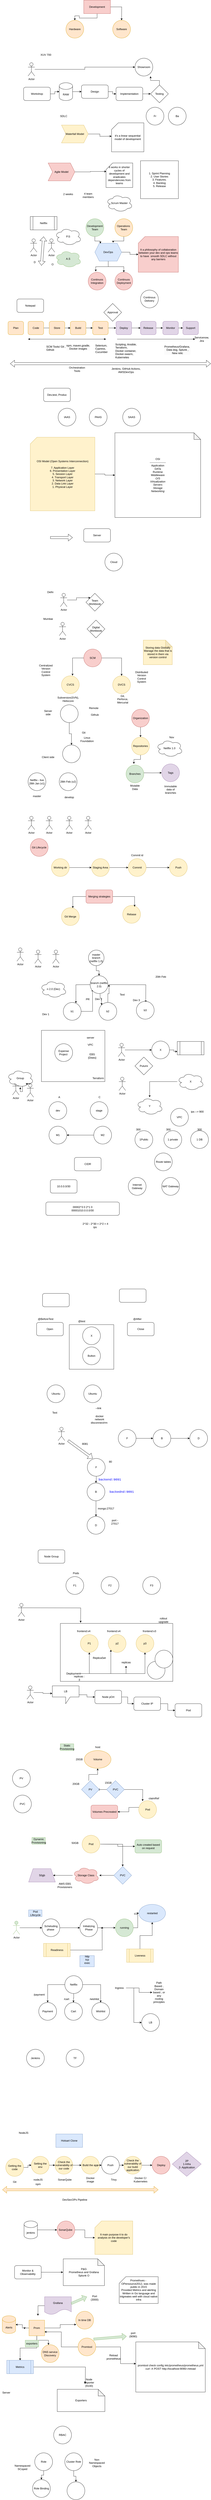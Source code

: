 <mxfile version="26.1.1">
  <diagram name="Page-1" id="oVw95oSFvff6vcxP80_i">
    <mxGraphModel dx="1884" dy="557" grid="1" gridSize="10" guides="1" tooltips="1" connect="1" arrows="1" fold="1" page="1" pageScale="1" pageWidth="850" pageHeight="1100" math="0" shadow="0">
      <root>
        <mxCell id="0" />
        <mxCell id="1" parent="0" />
        <mxCell id="DV4Pz069rb0AyE_gtmiS-4" style="edgeStyle=orthogonalEdgeStyle;rounded=0;orthogonalLoop=1;jettySize=auto;html=1;entryX=0.5;entryY=0;entryDx=0;entryDy=0;" parent="1" source="DV4Pz069rb0AyE_gtmiS-1" target="DV4Pz069rb0AyE_gtmiS-2" edge="1">
          <mxGeometry relative="1" as="geometry" />
        </mxCell>
        <mxCell id="DV4Pz069rb0AyE_gtmiS-5" style="edgeStyle=orthogonalEdgeStyle;rounded=0;orthogonalLoop=1;jettySize=auto;html=1;" parent="1" source="DV4Pz069rb0AyE_gtmiS-1" edge="1">
          <mxGeometry relative="1" as="geometry">
            <mxPoint x="450" y="120" as="targetPoint" />
          </mxGeometry>
        </mxCell>
        <mxCell id="DV4Pz069rb0AyE_gtmiS-1" value="Development" style="rounded=0;whiteSpace=wrap;html=1;fillColor=#f8cecc;strokeColor=#b85450;" parent="1" vertex="1">
          <mxGeometry x="280" y="30" width="120" height="60" as="geometry" />
        </mxCell>
        <mxCell id="DV4Pz069rb0AyE_gtmiS-2" value="Hardware" style="ellipse;whiteSpace=wrap;html=1;aspect=fixed;fillColor=#ffe6cc;strokeColor=#d79b00;" parent="1" vertex="1">
          <mxGeometry x="200" y="120" width="80" height="80" as="geometry" />
        </mxCell>
        <mxCell id="DV4Pz069rb0AyE_gtmiS-3" value="Software" style="ellipse;whiteSpace=wrap;html=1;aspect=fixed;fillColor=#ffe6cc;strokeColor=#d79b00;" parent="1" vertex="1">
          <mxGeometry x="410" y="120" width="80" height="80" as="geometry" />
        </mxCell>
        <mxCell id="DV4Pz069rb0AyE_gtmiS-6" value="XUV 700" style="text;html=1;align=center;verticalAlign=middle;whiteSpace=wrap;rounded=0;" parent="1" vertex="1">
          <mxGeometry x="80" y="260" width="60" height="30" as="geometry" />
        </mxCell>
        <mxCell id="DV4Pz069rb0AyE_gtmiS-9" style="edgeStyle=orthogonalEdgeStyle;rounded=0;orthogonalLoop=1;jettySize=auto;html=1;" parent="1" source="DV4Pz069rb0AyE_gtmiS-7" target="DV4Pz069rb0AyE_gtmiS-8" edge="1">
          <mxGeometry relative="1" as="geometry" />
        </mxCell>
        <mxCell id="DV4Pz069rb0AyE_gtmiS-7" value="Actor" style="shape=umlActor;verticalLabelPosition=bottom;verticalAlign=top;html=1;outlineConnect=0;" parent="1" vertex="1">
          <mxGeometry x="30" y="310" width="30" height="60" as="geometry" />
        </mxCell>
        <mxCell id="DV4Pz069rb0AyE_gtmiS-8" value="Showroom" style="ellipse;whiteSpace=wrap;html=1;aspect=fixed;" parent="1" vertex="1">
          <mxGeometry x="510" y="290" width="80" height="80" as="geometry" />
        </mxCell>
        <mxCell id="DV4Pz069rb0AyE_gtmiS-16" value="" style="edgeStyle=orthogonalEdgeStyle;rounded=0;orthogonalLoop=1;jettySize=auto;html=1;" parent="1" source="DV4Pz069rb0AyE_gtmiS-10" target="DV4Pz069rb0AyE_gtmiS-11" edge="1">
          <mxGeometry relative="1" as="geometry" />
        </mxCell>
        <mxCell id="DV4Pz069rb0AyE_gtmiS-10" value="Workshop" style="rounded=1;whiteSpace=wrap;html=1;" parent="1" vertex="1">
          <mxGeometry x="10" y="420" width="120" height="60" as="geometry" />
        </mxCell>
        <mxCell id="DV4Pz069rb0AyE_gtmiS-17" value="" style="edgeStyle=orthogonalEdgeStyle;rounded=0;orthogonalLoop=1;jettySize=auto;html=1;" parent="1" source="DV4Pz069rb0AyE_gtmiS-11" target="DV4Pz069rb0AyE_gtmiS-12" edge="1">
          <mxGeometry relative="1" as="geometry" />
        </mxCell>
        <mxCell id="DV4Pz069rb0AyE_gtmiS-11" value="RAW" style="shape=cylinder3;whiteSpace=wrap;html=1;boundedLbl=1;backgroundOutline=1;size=15;" parent="1" vertex="1">
          <mxGeometry x="170" y="400" width="60" height="80" as="geometry" />
        </mxCell>
        <mxCell id="DV4Pz069rb0AyE_gtmiS-18" value="" style="edgeStyle=orthogonalEdgeStyle;rounded=0;orthogonalLoop=1;jettySize=auto;html=1;" parent="1" source="DV4Pz069rb0AyE_gtmiS-12" target="DV4Pz069rb0AyE_gtmiS-13" edge="1">
          <mxGeometry relative="1" as="geometry" />
        </mxCell>
        <mxCell id="DV4Pz069rb0AyE_gtmiS-12" value="Design" style="rounded=1;whiteSpace=wrap;html=1;" parent="1" vertex="1">
          <mxGeometry x="270" y="410" width="120" height="60" as="geometry" />
        </mxCell>
        <mxCell id="DV4Pz069rb0AyE_gtmiS-19" value="" style="edgeStyle=orthogonalEdgeStyle;rounded=0;orthogonalLoop=1;jettySize=auto;html=1;" parent="1" source="DV4Pz069rb0AyE_gtmiS-13" target="DV4Pz069rb0AyE_gtmiS-14" edge="1">
          <mxGeometry relative="1" as="geometry" />
        </mxCell>
        <mxCell id="DV4Pz069rb0AyE_gtmiS-13" value="Implementation" style="rounded=1;whiteSpace=wrap;html=1;" parent="1" vertex="1">
          <mxGeometry x="425" y="420" width="120" height="60" as="geometry" />
        </mxCell>
        <mxCell id="DV4Pz069rb0AyE_gtmiS-15" style="edgeStyle=orthogonalEdgeStyle;rounded=0;orthogonalLoop=1;jettySize=auto;html=1;" parent="1" source="DV4Pz069rb0AyE_gtmiS-14" edge="1">
          <mxGeometry relative="1" as="geometry">
            <mxPoint x="580" y="371" as="targetPoint" />
          </mxGeometry>
        </mxCell>
        <mxCell id="DV4Pz069rb0AyE_gtmiS-14" value="Testing" style="rhombus;whiteSpace=wrap;html=1;" parent="1" vertex="1">
          <mxGeometry x="580" y="410" width="80" height="80" as="geometry" />
        </mxCell>
        <mxCell id="DV4Pz069rb0AyE_gtmiS-20" value="" style="edgeStyle=orthogonalEdgeStyle;rounded=0;orthogonalLoop=1;jettySize=auto;html=1;" parent="1" source="DV4Pz069rb0AyE_gtmiS-21" edge="1">
          <mxGeometry relative="1" as="geometry">
            <mxPoint x="405" y="640" as="targetPoint" />
          </mxGeometry>
        </mxCell>
        <mxCell id="DV4Pz069rb0AyE_gtmiS-21" value="Waterfall Model" style="shape=step;perimeter=stepPerimeter;whiteSpace=wrap;html=1;fixedSize=1;fillColor=#fff2cc;strokeColor=#d6b656;" parent="1" vertex="1">
          <mxGeometry x="180" y="590" width="120" height="80" as="geometry" />
        </mxCell>
        <mxCell id="DV4Pz069rb0AyE_gtmiS-22" value="it&#39;s a linear sequential model of development" style="shape=card;whiteSpace=wrap;html=1;" parent="1" vertex="1">
          <mxGeometry x="405" y="580" width="145" height="130" as="geometry" />
        </mxCell>
        <mxCell id="DV4Pz069rb0AyE_gtmiS-23" value="SDLC" style="text;html=1;align=center;verticalAlign=middle;whiteSpace=wrap;rounded=0;" parent="1" vertex="1">
          <mxGeometry x="160" y="535" width="60" height="30" as="geometry" />
        </mxCell>
        <mxCell id="DV4Pz069rb0AyE_gtmiS-24" value="Agile Model" style="shape=step;perimeter=stepPerimeter;whiteSpace=wrap;html=1;fixedSize=1;fillColor=#f8cecc;strokeColor=#b85450;" parent="1" vertex="1">
          <mxGeometry x="120" y="760" width="120" height="80" as="geometry" />
        </mxCell>
        <mxCell id="DV4Pz069rb0AyE_gtmiS-25" value="it works in shorter cycles of development and eradicates dependencies from teams" style="shape=card;whiteSpace=wrap;html=1;" parent="1" vertex="1">
          <mxGeometry x="380" y="760" width="120" height="110" as="geometry" />
        </mxCell>
        <mxCell id="DV4Pz069rb0AyE_gtmiS-26" style="edgeStyle=orthogonalEdgeStyle;rounded=0;orthogonalLoop=1;jettySize=auto;html=1;entryX=0.011;entryY=0.345;entryDx=0;entryDy=0;entryPerimeter=0;" parent="1" source="DV4Pz069rb0AyE_gtmiS-24" target="DV4Pz069rb0AyE_gtmiS-25" edge="1">
          <mxGeometry relative="1" as="geometry" />
        </mxCell>
        <mxCell id="DV4Pz069rb0AyE_gtmiS-27" value="Netflix" style="shape=process;whiteSpace=wrap;html=1;backgroundOutline=1;" parent="1" vertex="1">
          <mxGeometry x="40" y="1000" width="120" height="60" as="geometry" />
        </mxCell>
        <mxCell id="DV4Pz069rb0AyE_gtmiS-28" value="1. Sprint Planning&lt;div&gt;2. User Stories&lt;/div&gt;&lt;div&gt;3. Features.&lt;/div&gt;&lt;div&gt;4. Backlog&lt;/div&gt;&lt;div&gt;5. Release&lt;/div&gt;" style="whiteSpace=wrap;html=1;aspect=fixed;" parent="1" vertex="1">
          <mxGeometry x="535" y="750" width="170" height="170" as="geometry" />
        </mxCell>
        <mxCell id="DV4Pz069rb0AyE_gtmiS-29" value="2 weeks" style="text;html=1;align=center;verticalAlign=middle;whiteSpace=wrap;rounded=0;" parent="1" vertex="1">
          <mxGeometry x="180" y="885" width="60" height="30" as="geometry" />
        </mxCell>
        <mxCell id="DV4Pz069rb0AyE_gtmiS-30" value="4 team members" style="text;html=1;align=center;verticalAlign=middle;whiteSpace=wrap;rounded=0;" parent="1" vertex="1">
          <mxGeometry x="270" y="890" width="60" height="30" as="geometry" />
        </mxCell>
        <mxCell id="DV4Pz069rb0AyE_gtmiS-31" value="Scrum Master" style="ellipse;shape=cloud;whiteSpace=wrap;html=1;" parent="1" vertex="1">
          <mxGeometry x="380" y="900" width="120" height="80" as="geometry" />
        </mxCell>
        <mxCell id="DV4Pz069rb0AyE_gtmiS-34" value="" style="edgeStyle=orthogonalEdgeStyle;rounded=0;orthogonalLoop=1;jettySize=auto;html=1;" parent="1" source="DV4Pz069rb0AyE_gtmiS-32" target="DV4Pz069rb0AyE_gtmiS-33" edge="1">
          <mxGeometry relative="1" as="geometry" />
        </mxCell>
        <mxCell id="DV4Pz069rb0AyE_gtmiS-51" style="edgeStyle=orthogonalEdgeStyle;rounded=0;orthogonalLoop=1;jettySize=auto;html=1;entryX=0.5;entryY=0;entryDx=0;entryDy=0;" parent="1" source="DV4Pz069rb0AyE_gtmiS-32" target="DV4Pz069rb0AyE_gtmiS-49" edge="1">
          <mxGeometry relative="1" as="geometry" />
        </mxCell>
        <mxCell id="DV4Pz069rb0AyE_gtmiS-32" value="DevOps" style="shape=hexagon;perimeter=hexagonPerimeter2;whiteSpace=wrap;html=1;fixedSize=1;fillColor=#dae8fc;strokeColor=#6c8ebf;" parent="1" vertex="1">
          <mxGeometry x="330" y="1120" width="120" height="80" as="geometry" />
        </mxCell>
        <mxCell id="DV4Pz069rb0AyE_gtmiS-33" value="It a philosophy of collaboration between your dev and ops teams to have&amp;nbsp; smooth SDLC without any barriers" style="shape=card;whiteSpace=wrap;html=1;fillColor=#f8cecc;strokeColor=#b85450;" parent="1" vertex="1">
          <mxGeometry x="525" y="1090" width="180" height="160" as="geometry" />
        </mxCell>
        <mxCell id="DV4Pz069rb0AyE_gtmiS-35" value="Actor" style="shape=umlActor;verticalLabelPosition=bottom;verticalAlign=top;html=1;outlineConnect=0;" parent="1" vertex="1">
          <mxGeometry x="40" y="1100" width="30" height="60" as="geometry" />
        </mxCell>
        <mxCell id="DV4Pz069rb0AyE_gtmiS-36" value="Actor" style="shape=umlActor;verticalLabelPosition=bottom;verticalAlign=top;html=1;outlineConnect=0;" parent="1" vertex="1">
          <mxGeometry x="120" y="1100" width="30" height="60" as="geometry" />
        </mxCell>
        <mxCell id="DV4Pz069rb0AyE_gtmiS-37" value="D" style="text;html=1;align=center;verticalAlign=middle;whiteSpace=wrap;rounded=0;" parent="1" vertex="1">
          <mxGeometry x="30" y="1190" width="60" height="30" as="geometry" />
        </mxCell>
        <mxCell id="DV4Pz069rb0AyE_gtmiS-38" value="O" style="text;html=1;align=center;verticalAlign=middle;whiteSpace=wrap;rounded=0;" parent="1" vertex="1">
          <mxGeometry x="110" y="1200" width="60" height="30" as="geometry" />
        </mxCell>
        <mxCell id="DV4Pz069rb0AyE_gtmiS-39" value="P.S" style="ellipse;shape=cloud;whiteSpace=wrap;html=1;" parent="1" vertex="1">
          <mxGeometry x="150" y="1050" width="120" height="80" as="geometry" />
        </mxCell>
        <mxCell id="DV4Pz069rb0AyE_gtmiS-40" value="A.S" style="ellipse;shape=cloud;whiteSpace=wrap;html=1;fillColor=#d5e8d4;strokeColor=#82b366;" parent="1" vertex="1">
          <mxGeometry x="150" y="1150" width="120" height="80" as="geometry" />
        </mxCell>
        <mxCell id="DV4Pz069rb0AyE_gtmiS-41" value="" style="shape=flexArrow;endArrow=classic;startArrow=classic;html=1;rounded=0;exitX=1;exitY=1;exitDx=0;exitDy=0;" parent="1" source="DV4Pz069rb0AyE_gtmiS-37" edge="1">
          <mxGeometry width="100" height="100" relative="1" as="geometry">
            <mxPoint x="40" y="1190" as="sourcePoint" />
            <mxPoint x="100" y="1090" as="targetPoint" />
          </mxGeometry>
        </mxCell>
        <mxCell id="DV4Pz069rb0AyE_gtmiS-42" value="Development Team" style="ellipse;whiteSpace=wrap;html=1;aspect=fixed;fillColor=#d5e8d4;strokeColor=#82b366;" parent="1" vertex="1">
          <mxGeometry x="290" y="1010" width="80" height="80" as="geometry" />
        </mxCell>
        <mxCell id="DV4Pz069rb0AyE_gtmiS-43" value="Operations&amp;nbsp;&lt;div&gt;Team&lt;/div&gt;" style="ellipse;whiteSpace=wrap;html=1;aspect=fixed;fillColor=#ffe6cc;strokeColor=#d79b00;" parent="1" vertex="1">
          <mxGeometry x="420" y="1010" width="80" height="80" as="geometry" />
        </mxCell>
        <mxCell id="DV4Pz069rb0AyE_gtmiS-44" style="edgeStyle=orthogonalEdgeStyle;rounded=0;orthogonalLoop=1;jettySize=auto;html=1;entryX=0.206;entryY=0.017;entryDx=0;entryDy=0;entryPerimeter=0;" parent="1" source="DV4Pz069rb0AyE_gtmiS-42" target="DV4Pz069rb0AyE_gtmiS-32" edge="1">
          <mxGeometry relative="1" as="geometry" />
        </mxCell>
        <mxCell id="DV4Pz069rb0AyE_gtmiS-45" style="edgeStyle=orthogonalEdgeStyle;rounded=0;orthogonalLoop=1;jettySize=auto;html=1;entryX=0.683;entryY=-0.033;entryDx=0;entryDy=0;entryPerimeter=0;" parent="1" source="DV4Pz069rb0AyE_gtmiS-43" target="DV4Pz069rb0AyE_gtmiS-32" edge="1">
          <mxGeometry relative="1" as="geometry" />
        </mxCell>
        <mxCell id="DV4Pz069rb0AyE_gtmiS-46" value="Fr" style="ellipse;whiteSpace=wrap;html=1;aspect=fixed;" parent="1" vertex="1">
          <mxGeometry x="560" y="510" width="80" height="80" as="geometry" />
        </mxCell>
        <mxCell id="DV4Pz069rb0AyE_gtmiS-47" value="Ba" style="ellipse;whiteSpace=wrap;html=1;aspect=fixed;" parent="1" vertex="1">
          <mxGeometry x="660" y="510" width="80" height="80" as="geometry" />
        </mxCell>
        <mxCell id="DV4Pz069rb0AyE_gtmiS-48" value="Continuos Integration" style="ellipse;whiteSpace=wrap;html=1;aspect=fixed;fillColor=#f8cecc;strokeColor=#b85450;" parent="1" vertex="1">
          <mxGeometry x="300" y="1250" width="80" height="80" as="geometry" />
        </mxCell>
        <mxCell id="DV4Pz069rb0AyE_gtmiS-49" value="Continuos Deployment" style="ellipse;whiteSpace=wrap;html=1;aspect=fixed;fillColor=#f8cecc;strokeColor=#b85450;" parent="1" vertex="1">
          <mxGeometry x="420" y="1250" width="80" height="80" as="geometry" />
        </mxCell>
        <mxCell id="DV4Pz069rb0AyE_gtmiS-50" style="edgeStyle=orthogonalEdgeStyle;rounded=0;orthogonalLoop=1;jettySize=auto;html=1;entryX=0.425;entryY=-0.042;entryDx=0;entryDy=0;entryPerimeter=0;" parent="1" source="DV4Pz069rb0AyE_gtmiS-32" target="DV4Pz069rb0AyE_gtmiS-48" edge="1">
          <mxGeometry relative="1" as="geometry" />
        </mxCell>
        <mxCell id="DV4Pz069rb0AyE_gtmiS-52" value="Plan" style="rounded=1;whiteSpace=wrap;html=1;fillColor=#ffe6cc;strokeColor=#d79b00;" parent="1" vertex="1">
          <mxGeometry x="-60" y="1470" width="70" height="60" as="geometry" />
        </mxCell>
        <mxCell id="DV4Pz069rb0AyE_gtmiS-53" value="" style="edgeStyle=orthogonalEdgeStyle;rounded=0;orthogonalLoop=1;jettySize=auto;html=1;" parent="1" source="DV4Pz069rb0AyE_gtmiS-54" target="DV4Pz069rb0AyE_gtmiS-62" edge="1">
          <mxGeometry relative="1" as="geometry" />
        </mxCell>
        <mxCell id="DV4Pz069rb0AyE_gtmiS-54" value="Code" style="rounded=1;whiteSpace=wrap;html=1;fillColor=#ffe6cc;strokeColor=#d79b00;" parent="1" vertex="1">
          <mxGeometry x="30" y="1470" width="70" height="60" as="geometry" />
        </mxCell>
        <mxCell id="DV4Pz069rb0AyE_gtmiS-55" value="" style="edgeStyle=orthogonalEdgeStyle;rounded=0;orthogonalLoop=1;jettySize=auto;html=1;" parent="1" source="DV4Pz069rb0AyE_gtmiS-56" target="DV4Pz069rb0AyE_gtmiS-62" edge="1">
          <mxGeometry relative="1" as="geometry" />
        </mxCell>
        <mxCell id="DV4Pz069rb0AyE_gtmiS-56" value="Store" style="rounded=1;whiteSpace=wrap;html=1;fillColor=#ffe6cc;strokeColor=#d79b00;" parent="1" vertex="1">
          <mxGeometry x="125" y="1470" width="70" height="60" as="geometry" />
        </mxCell>
        <mxCell id="DV4Pz069rb0AyE_gtmiS-57" value="" style="edgeStyle=orthogonalEdgeStyle;rounded=0;orthogonalLoop=1;jettySize=auto;html=1;" parent="1" source="DV4Pz069rb0AyE_gtmiS-58" target="DV4Pz069rb0AyE_gtmiS-66" edge="1">
          <mxGeometry relative="1" as="geometry" />
        </mxCell>
        <mxCell id="DV4Pz069rb0AyE_gtmiS-58" value="Release" style="rounded=1;whiteSpace=wrap;html=1;fillColor=#e1d5e7;strokeColor=#9673a6;" parent="1" vertex="1">
          <mxGeometry x="535" y="1470" width="70" height="60" as="geometry" />
        </mxCell>
        <mxCell id="DV4Pz069rb0AyE_gtmiS-59" value="" style="edgeStyle=orthogonalEdgeStyle;rounded=0;orthogonalLoop=1;jettySize=auto;html=1;" parent="1" source="DV4Pz069rb0AyE_gtmiS-60" target="DV4Pz069rb0AyE_gtmiS-58" edge="1">
          <mxGeometry relative="1" as="geometry" />
        </mxCell>
        <mxCell id="DV4Pz069rb0AyE_gtmiS-60" value="Deploy" style="rounded=1;whiteSpace=wrap;html=1;fillColor=#e1d5e7;strokeColor=#9673a6;" parent="1" vertex="1">
          <mxGeometry x="425" y="1470" width="70" height="60" as="geometry" />
        </mxCell>
        <mxCell id="DV4Pz069rb0AyE_gtmiS-61" value="" style="edgeStyle=orthogonalEdgeStyle;rounded=0;orthogonalLoop=1;jettySize=auto;html=1;" parent="1" source="DV4Pz069rb0AyE_gtmiS-62" target="DV4Pz069rb0AyE_gtmiS-64" edge="1">
          <mxGeometry relative="1" as="geometry" />
        </mxCell>
        <mxCell id="DV4Pz069rb0AyE_gtmiS-62" value="Build" style="rounded=1;whiteSpace=wrap;html=1;fillColor=#ffe6cc;strokeColor=#d79b00;" parent="1" vertex="1">
          <mxGeometry x="220" y="1470" width="70" height="60" as="geometry" />
        </mxCell>
        <mxCell id="DV4Pz069rb0AyE_gtmiS-63" value="" style="edgeStyle=orthogonalEdgeStyle;rounded=0;orthogonalLoop=1;jettySize=auto;html=1;" parent="1" source="DV4Pz069rb0AyE_gtmiS-64" target="DV4Pz069rb0AyE_gtmiS-60" edge="1">
          <mxGeometry relative="1" as="geometry" />
        </mxCell>
        <mxCell id="DV4Pz069rb0AyE_gtmiS-64" value="Test" style="rounded=1;whiteSpace=wrap;html=1;fillColor=#ffe6cc;strokeColor=#d79b00;" parent="1" vertex="1">
          <mxGeometry x="320" y="1470" width="70" height="60" as="geometry" />
        </mxCell>
        <mxCell id="DV4Pz069rb0AyE_gtmiS-65" value="" style="edgeStyle=orthogonalEdgeStyle;rounded=0;orthogonalLoop=1;jettySize=auto;html=1;" parent="1" source="DV4Pz069rb0AyE_gtmiS-66" target="DV4Pz069rb0AyE_gtmiS-67" edge="1">
          <mxGeometry relative="1" as="geometry" />
        </mxCell>
        <mxCell id="DV4Pz069rb0AyE_gtmiS-66" value="Monitor" style="rounded=1;whiteSpace=wrap;html=1;fillColor=#e1d5e7;strokeColor=#9673a6;" parent="1" vertex="1">
          <mxGeometry x="635" y="1470" width="70" height="60" as="geometry" />
        </mxCell>
        <mxCell id="DV4Pz069rb0AyE_gtmiS-67" value="Support" style="rounded=1;whiteSpace=wrap;html=1;fillColor=#e1d5e7;strokeColor=#9673a6;" parent="1" vertex="1">
          <mxGeometry x="725" y="1470" width="70" height="60" as="geometry" />
        </mxCell>
        <mxCell id="DV4Pz069rb0AyE_gtmiS-68" value="" style="endArrow=classic;startArrow=classic;html=1;rounded=0;" parent="1" edge="1">
          <mxGeometry width="50" height="50" relative="1" as="geometry">
            <mxPoint x="30" y="1550" as="sourcePoint" />
            <mxPoint x="380" y="1550" as="targetPoint" />
          </mxGeometry>
        </mxCell>
        <mxCell id="DV4Pz069rb0AyE_gtmiS-69" value="" style="endArrow=classic;html=1;rounded=0;entryX=0;entryY=0.5;entryDx=0;entryDy=0;" parent="1" target="DV4Pz069rb0AyE_gtmiS-74" edge="1">
          <mxGeometry width="50" height="50" relative="1" as="geometry">
            <mxPoint x="430" y="1550" as="sourcePoint" />
            <mxPoint x="610" y="1550" as="targetPoint" />
          </mxGeometry>
        </mxCell>
        <mxCell id="DV4Pz069rb0AyE_gtmiS-70" value="&lt;span style=&quot;color: rgb(0, 0, 0); font-family: Helvetica; font-size: 12px; font-style: normal; font-variant-ligatures: normal; font-variant-caps: normal; font-weight: 400; letter-spacing: normal; orphans: 2; text-align: center; text-indent: 0px; text-transform: none; widows: 2; word-spacing: 0px; -webkit-text-stroke-width: 0px; white-space: normal; background-color: rgb(251, 251, 251); text-decoration-thickness: initial; text-decoration-style: initial; text-decoration-color: initial; display: inline !important; float: none;&quot;&gt;SCM Tools/ Git , Github&lt;/span&gt;" style="text;whiteSpace=wrap;html=1;" parent="1" vertex="1">
          <mxGeometry x="110" y="1570" width="100" height="40" as="geometry" />
        </mxCell>
        <mxCell id="DV4Pz069rb0AyE_gtmiS-71" value="&lt;span style=&quot;color: rgb(0, 0, 0); font-family: Helvetica; font-size: 12px; font-style: normal; font-variant-ligatures: normal; font-variant-caps: normal; font-weight: 400; letter-spacing: normal; orphans: 2; text-align: center; text-indent: 0px; text-transform: none; widows: 2; word-spacing: 0px; -webkit-text-stroke-width: 0px; white-space: normal; background-color: rgb(251, 251, 251); text-decoration-thickness: initial; text-decoration-style: initial; text-decoration-color: initial; display: inline !important; float: none;&quot;&gt;npm, maven,gradle,&lt;/span&gt;&lt;div style=&quot;forced-color-adjust: none; color: rgb(0, 0, 0); font-family: Helvetica; font-size: 12px; font-style: normal; font-variant-ligatures: normal; font-variant-caps: normal; font-weight: 400; letter-spacing: normal; orphans: 2; text-align: center; text-indent: 0px; text-transform: none; widows: 2; word-spacing: 0px; -webkit-text-stroke-width: 0px; white-space: normal; background-color: rgb(251, 251, 251); text-decoration-thickness: initial; text-decoration-style: initial; text-decoration-color: initial;&quot;&gt;Docker images&lt;/div&gt;" style="text;whiteSpace=wrap;html=1;" parent="1" vertex="1">
          <mxGeometry x="200" y="1565" width="140" height="50" as="geometry" />
        </mxCell>
        <mxCell id="DV4Pz069rb0AyE_gtmiS-72" value="&lt;span style=&quot;color: rgb(0, 0, 0); font-family: Helvetica; font-size: 12px; font-style: normal; font-variant-ligatures: normal; font-variant-caps: normal; font-weight: 400; letter-spacing: normal; orphans: 2; text-align: center; text-indent: 0px; text-transform: none; widows: 2; word-spacing: 0px; -webkit-text-stroke-width: 0px; white-space: normal; background-color: rgb(251, 251, 251); text-decoration-thickness: initial; text-decoration-style: initial; text-decoration-color: initial; display: inline !important; float: none;&quot;&gt;Selenium, Cypress, Cucumber&lt;/span&gt;" style="text;whiteSpace=wrap;html=1;" parent="1" vertex="1">
          <mxGeometry x="330" y="1565" width="80" height="50" as="geometry" />
        </mxCell>
        <mxCell id="DV4Pz069rb0AyE_gtmiS-73" value="&lt;span style=&quot;color: rgb(0, 0, 0); font-family: Helvetica; font-size: 12px; font-style: normal; font-variant-ligatures: normal; font-variant-caps: normal; font-weight: 400; letter-spacing: normal; orphans: 2; text-align: center; text-indent: 0px; text-transform: none; widows: 2; word-spacing: 0px; -webkit-text-stroke-width: 0px; white-space: normal; background-color: rgb(251, 251, 251); text-decoration-thickness: initial; text-decoration-style: initial; text-decoration-color: initial; display: inline !important; float: none;&quot;&gt;Prometheus/Grafana,&lt;/span&gt;&lt;div style=&quot;forced-color-adjust: none; color: rgb(0, 0, 0); font-family: Helvetica; font-size: 12px; font-style: normal; font-variant-ligatures: normal; font-variant-caps: normal; font-weight: 400; letter-spacing: normal; orphans: 2; text-align: center; text-indent: 0px; text-transform: none; widows: 2; word-spacing: 0px; -webkit-text-stroke-width: 0px; white-space: normal; background-color: rgb(251, 251, 251); text-decoration-thickness: initial; text-decoration-style: initial; text-decoration-color: initial;&quot;&gt;Data dog, Splunk , New relic&lt;/div&gt;" style="text;whiteSpace=wrap;html=1;" parent="1" vertex="1">
          <mxGeometry x="640" y="1570" width="120" height="60" as="geometry" />
        </mxCell>
        <mxCell id="DV4Pz069rb0AyE_gtmiS-74" value="Servicenow, Jira" style="text;html=1;align=center;verticalAlign=middle;whiteSpace=wrap;rounded=0;" parent="1" vertex="1">
          <mxGeometry x="780" y="1535" width="60" height="30" as="geometry" />
        </mxCell>
        <mxCell id="DV4Pz069rb0AyE_gtmiS-75" value="&lt;span style=&quot;color: rgb(0, 0, 0); font-family: Helvetica; font-size: 12px; font-style: normal; font-variant-ligatures: normal; font-variant-caps: normal; font-weight: 400; letter-spacing: normal; orphans: 2; text-align: center; text-indent: 0px; text-transform: none; widows: 2; word-spacing: 0px; -webkit-text-stroke-width: 0px; white-space: normal; background-color: rgb(251, 251, 251); text-decoration-thickness: initial; text-decoration-style: initial; text-decoration-color: initial; display: inline !important; float: none;&quot;&gt;Scripting, Ansible, Terraform,&lt;/span&gt;&lt;br style=&quot;forced-color-adjust: none; color: rgb(0, 0, 0); font-family: Helvetica; font-size: 12px; font-style: normal; font-variant-ligatures: normal; font-variant-caps: normal; font-weight: 400; letter-spacing: normal; orphans: 2; text-align: center; text-indent: 0px; text-transform: none; widows: 2; word-spacing: 0px; -webkit-text-stroke-width: 0px; white-space: normal; background-color: rgb(251, 251, 251); text-decoration-thickness: initial; text-decoration-style: initial; text-decoration-color: initial;&quot;&gt;&lt;span style=&quot;color: rgb(0, 0, 0); font-family: Helvetica; font-size: 12px; font-style: normal; font-variant-ligatures: normal; font-variant-caps: normal; font-weight: 400; letter-spacing: normal; orphans: 2; text-align: center; text-indent: 0px; text-transform: none; widows: 2; word-spacing: 0px; -webkit-text-stroke-width: 0px; white-space: normal; background-color: rgb(251, 251, 251); text-decoration-thickness: initial; text-decoration-style: initial; text-decoration-color: initial; display: inline !important; float: none;&quot;&gt;Docker container, Docker-swarm, Kubernetes&lt;/span&gt;" style="text;whiteSpace=wrap;html=1;" parent="1" vertex="1">
          <mxGeometry x="420" y="1560" width="120" height="80" as="geometry" />
        </mxCell>
        <mxCell id="DV4Pz069rb0AyE_gtmiS-76" value="" style="shape=flexArrow;endArrow=classic;startArrow=classic;html=1;rounded=0;" parent="1" edge="1">
          <mxGeometry width="100" height="100" relative="1" as="geometry">
            <mxPoint x="-50" y="1660" as="sourcePoint" />
            <mxPoint x="850" y="1660" as="targetPoint" />
          </mxGeometry>
        </mxCell>
        <mxCell id="DV4Pz069rb0AyE_gtmiS-77" value="Orchestration Tools" style="text;html=1;align=center;verticalAlign=middle;whiteSpace=wrap;rounded=0;" parent="1" vertex="1">
          <mxGeometry x="220" y="1670" width="60" height="30" as="geometry" />
        </mxCell>
        <mxCell id="DV4Pz069rb0AyE_gtmiS-78" value="Jenkins, GitHub Actions, AWSDevOps" style="text;html=1;align=center;verticalAlign=middle;whiteSpace=wrap;rounded=0;" parent="1" vertex="1">
          <mxGeometry x="390" y="1670" width="160" height="40" as="geometry" />
        </mxCell>
        <mxCell id="DV4Pz069rb0AyE_gtmiS-79" value="Notepad" style="rounded=1;whiteSpace=wrap;html=1;" parent="1" vertex="1">
          <mxGeometry x="-20" y="1370" width="120" height="60" as="geometry" />
        </mxCell>
        <mxCell id="DV4Pz069rb0AyE_gtmiS-80" value="Continous Delivery" style="ellipse;whiteSpace=wrap;html=1;aspect=fixed;" parent="1" vertex="1">
          <mxGeometry x="535" y="1330" width="80" height="80" as="geometry" />
        </mxCell>
        <mxCell id="DV4Pz069rb0AyE_gtmiS-81" value="Approval" style="rhombus;whiteSpace=wrap;html=1;" parent="1" vertex="1">
          <mxGeometry x="370" y="1390" width="80" height="80" as="geometry" />
        </mxCell>
        <mxCell id="DV4Pz069rb0AyE_gtmiS-82" value="Dev,test, Produc" style="rounded=1;whiteSpace=wrap;html=1;" parent="1" vertex="1">
          <mxGeometry x="100" y="1770" width="120" height="60" as="geometry" />
        </mxCell>
        <mxCell id="DV4Pz069rb0AyE_gtmiS-83" value="IAAS" style="ellipse;whiteSpace=wrap;html=1;aspect=fixed;" parent="1" vertex="1">
          <mxGeometry x="165" y="1860" width="80" height="80" as="geometry" />
        </mxCell>
        <mxCell id="DV4Pz069rb0AyE_gtmiS-84" value="PAAS" style="ellipse;whiteSpace=wrap;html=1;aspect=fixed;" parent="1" vertex="1">
          <mxGeometry x="305" y="1860" width="80" height="80" as="geometry" />
        </mxCell>
        <mxCell id="DV4Pz069rb0AyE_gtmiS-85" value="SAAS" style="ellipse;whiteSpace=wrap;html=1;aspect=fixed;" parent="1" vertex="1">
          <mxGeometry x="455" y="1860" width="80" height="80" as="geometry" />
        </mxCell>
        <mxCell id="DV4Pz069rb0AyE_gtmiS-86" value="" style="edgeStyle=orthogonalEdgeStyle;rounded=0;orthogonalLoop=1;jettySize=auto;html=1;" parent="1" source="DV4Pz069rb0AyE_gtmiS-87" target="DV4Pz069rb0AyE_gtmiS-88" edge="1">
          <mxGeometry relative="1" as="geometry" />
        </mxCell>
        <mxCell id="DV4Pz069rb0AyE_gtmiS-87" value="OSI Model (Open Systems Interconnection)&lt;div&gt;&lt;br&gt;&lt;div&gt;7. Application Layer&lt;br&gt;&lt;div&gt;6. Presentation Layer&lt;/div&gt;&lt;div&gt;5. Session Layer&lt;/div&gt;&lt;div&gt;4. Transport Layer&lt;/div&gt;&lt;div&gt;3. Network Layer&lt;/div&gt;&lt;div&gt;2. Data Link Layer&lt;/div&gt;&lt;div&gt;1. Physical Layer&lt;/div&gt;&lt;/div&gt;&lt;/div&gt;" style="shape=card;whiteSpace=wrap;html=1;fillColor=#fff2cc;strokeColor=#d6b656;" parent="1" vertex="1">
          <mxGeometry x="40" y="1990" width="290" height="330" as="geometry" />
        </mxCell>
        <mxCell id="DV4Pz069rb0AyE_gtmiS-88" value="OSI&lt;br&gt;------------------&lt;br&gt;Application&lt;br style=&quot;border-color: var(--border-color);&quot;&gt;DATa&lt;br style=&quot;border-color: var(--border-color);&quot;&gt;Runtime&lt;br style=&quot;border-color: var(--border-color);&quot;&gt;Middleware&lt;br style=&quot;border-color: var(--border-color);&quot;&gt;&lt;i&gt;O/S&lt;br style=&quot;border-color: var(--border-color);&quot;&gt;Virtualization&lt;br style=&quot;border-color: var(--border-color);&quot;&gt;Servers&lt;br style=&quot;border-color: var(--border-color);&quot;&gt;Storage&lt;br style=&quot;border-color: var(--border-color);&quot;&gt;Networking&lt;/i&gt;" style="shape=note;whiteSpace=wrap;html=1;backgroundOutline=1;darkOpacity=0.05;" parent="1" vertex="1">
          <mxGeometry x="420" y="1970" width="385" height="380" as="geometry" />
        </mxCell>
        <mxCell id="DV4Pz069rb0AyE_gtmiS-89" value="Server" style="rounded=1;whiteSpace=wrap;html=1;" parent="1" vertex="1">
          <mxGeometry x="280" y="2400" width="120" height="60" as="geometry" />
        </mxCell>
        <mxCell id="DV4Pz069rb0AyE_gtmiS-90" value="" style="shape=flexArrow;endArrow=classic;html=1;rounded=0;" parent="1" edge="1">
          <mxGeometry width="50" height="50" relative="1" as="geometry">
            <mxPoint x="130" y="2440" as="sourcePoint" />
            <mxPoint x="230" y="2440" as="targetPoint" />
          </mxGeometry>
        </mxCell>
        <mxCell id="DV4Pz069rb0AyE_gtmiS-91" value="Cloud" style="ellipse;whiteSpace=wrap;html=1;aspect=fixed;" parent="1" vertex="1">
          <mxGeometry x="375" y="2510" width="80" height="80" as="geometry" />
        </mxCell>
        <mxCell id="DV4Pz069rb0AyE_gtmiS-95" style="edgeStyle=orthogonalEdgeStyle;rounded=0;orthogonalLoop=1;jettySize=auto;html=1;entryX=0;entryY=0;entryDx=0;entryDy=0;" parent="1" source="DV4Pz069rb0AyE_gtmiS-93" target="DV4Pz069rb0AyE_gtmiS-94" edge="1">
          <mxGeometry relative="1" as="geometry" />
        </mxCell>
        <mxCell id="DV4Pz069rb0AyE_gtmiS-93" value="Actor" style="shape=umlActor;verticalLabelPosition=bottom;verticalAlign=top;html=1;outlineConnect=0;" parent="1" vertex="1">
          <mxGeometry x="175" y="2690" width="30" height="60" as="geometry" />
        </mxCell>
        <mxCell id="DV4Pz069rb0AyE_gtmiS-94" value="Team Workbook" style="rhombus;whiteSpace=wrap;html=1;" parent="1" vertex="1">
          <mxGeometry x="290" y="2690" width="80" height="80" as="geometry" />
        </mxCell>
        <mxCell id="DV4Pz069rb0AyE_gtmiS-96" value="Delhi" style="text;html=1;align=center;verticalAlign=middle;whiteSpace=wrap;rounded=0;" parent="1" vertex="1">
          <mxGeometry x="100" y="2670" width="60" height="30" as="geometry" />
        </mxCell>
        <mxCell id="DV4Pz069rb0AyE_gtmiS-97" value="Mumbai" style="text;html=1;align=center;verticalAlign=middle;whiteSpace=wrap;rounded=0;" parent="1" vertex="1">
          <mxGeometry x="90" y="2790" width="60" height="30" as="geometry" />
        </mxCell>
        <mxCell id="DV4Pz069rb0AyE_gtmiS-98" value="Actor" style="shape=umlActor;verticalLabelPosition=bottom;verticalAlign=top;html=1;outlineConnect=0;" parent="1" vertex="1">
          <mxGeometry x="170" y="2820" width="30" height="60" as="geometry" />
        </mxCell>
        <mxCell id="DV4Pz069rb0AyE_gtmiS-99" value="Digital Workbook" style="rhombus;whiteSpace=wrap;html=1;" parent="1" vertex="1">
          <mxGeometry x="295" y="2810" width="80" height="80" as="geometry" />
        </mxCell>
        <mxCell id="DV4Pz069rb0AyE_gtmiS-100" style="edgeStyle=orthogonalEdgeStyle;rounded=0;orthogonalLoop=1;jettySize=auto;html=1;" parent="1" source="DV4Pz069rb0AyE_gtmiS-101" target="DV4Pz069rb0AyE_gtmiS-103" edge="1">
          <mxGeometry relative="1" as="geometry" />
        </mxCell>
        <mxCell id="DV4Pz069rb0AyE_gtmiS-101" value="SCM" style="ellipse;whiteSpace=wrap;html=1;aspect=fixed;fillColor=#f8cecc;strokeColor=#b85450;" parent="1" vertex="1">
          <mxGeometry x="280" y="2940" width="80" height="80" as="geometry" />
        </mxCell>
        <mxCell id="DV4Pz069rb0AyE_gtmiS-102" value="CVCS" style="ellipse;whiteSpace=wrap;html=1;aspect=fixed;fillColor=#fff2cc;strokeColor=#d6b656;" parent="1" vertex="1">
          <mxGeometry x="180" y="3060" width="80" height="80" as="geometry" />
        </mxCell>
        <mxCell id="DV4Pz069rb0AyE_gtmiS-103" value="DVCS" style="ellipse;whiteSpace=wrap;html=1;aspect=fixed;fillColor=#fff2cc;strokeColor=#d6b656;" parent="1" vertex="1">
          <mxGeometry x="410" y="3060" width="80" height="80" as="geometry" />
        </mxCell>
        <mxCell id="DV4Pz069rb0AyE_gtmiS-104" style="edgeStyle=orthogonalEdgeStyle;rounded=0;orthogonalLoop=1;jettySize=auto;html=1;entryX=0.622;entryY=-0.009;entryDx=0;entryDy=0;entryPerimeter=0;" parent="1" source="DV4Pz069rb0AyE_gtmiS-101" target="DV4Pz069rb0AyE_gtmiS-102" edge="1">
          <mxGeometry relative="1" as="geometry" />
        </mxCell>
        <mxCell id="DV4Pz069rb0AyE_gtmiS-105" value="Storing data Globally&lt;div&gt;Manage the data that is stored in them via version control&lt;/div&gt;" style="shape=note;whiteSpace=wrap;html=1;backgroundOutline=1;darkOpacity=0.05;fillColor=#fff2cc;strokeColor=#d6b656;" parent="1" vertex="1">
          <mxGeometry x="547.5" y="2900" width="130" height="110" as="geometry" />
        </mxCell>
        <mxCell id="DV4Pz069rb0AyE_gtmiS-106" value="Centralized Version Control System" style="text;html=1;align=center;verticalAlign=middle;whiteSpace=wrap;rounded=0;" parent="1" vertex="1">
          <mxGeometry x="80" y="3020" width="60" height="30" as="geometry" />
        </mxCell>
        <mxCell id="DV4Pz069rb0AyE_gtmiS-107" value="Distributed Version Control System" style="text;html=1;align=center;verticalAlign=middle;whiteSpace=wrap;rounded=0;" parent="1" vertex="1">
          <mxGeometry x="510" y="3050" width="60" height="30" as="geometry" />
        </mxCell>
        <mxCell id="DV4Pz069rb0AyE_gtmiS-108" value="Subversion(SVN),&lt;div&gt;Helixcore&lt;/div&gt;" style="text;html=1;align=center;verticalAlign=middle;whiteSpace=wrap;rounded=0;" parent="1" vertex="1">
          <mxGeometry x="180" y="3150" width="60" height="30" as="geometry" />
        </mxCell>
        <mxCell id="DV4Pz069rb0AyE_gtmiS-109" value="Git, Perforce, Mercurial" style="text;html=1;align=center;verticalAlign=middle;whiteSpace=wrap;rounded=0;" parent="1" vertex="1">
          <mxGeometry x="425" y="3150" width="60" height="30" as="geometry" />
        </mxCell>
        <mxCell id="DV4Pz069rb0AyE_gtmiS-110" style="edgeStyle=orthogonalEdgeStyle;rounded=0;orthogonalLoop=1;jettySize=auto;html=1;entryX=0.5;entryY=0;entryDx=0;entryDy=0;" parent="1" source="DV4Pz069rb0AyE_gtmiS-111" target="DV4Pz069rb0AyE_gtmiS-112" edge="1">
          <mxGeometry relative="1" as="geometry" />
        </mxCell>
        <mxCell id="DV4Pz069rb0AyE_gtmiS-111" value="" style="ellipse;whiteSpace=wrap;html=1;aspect=fixed;" parent="1" vertex="1">
          <mxGeometry x="175" y="3190" width="80" height="80" as="geometry" />
        </mxCell>
        <mxCell id="DV4Pz069rb0AyE_gtmiS-112" value="" style="ellipse;whiteSpace=wrap;html=1;aspect=fixed;" parent="1" vertex="1">
          <mxGeometry x="185" y="3370" width="80" height="80" as="geometry" />
        </mxCell>
        <mxCell id="DV4Pz069rb0AyE_gtmiS-113" value="Client side" style="text;html=1;align=center;verticalAlign=middle;whiteSpace=wrap;rounded=0;" parent="1" vertex="1">
          <mxGeometry x="90" y="3410" width="60" height="30" as="geometry" />
        </mxCell>
        <mxCell id="DV4Pz069rb0AyE_gtmiS-114" value="Server side" style="text;html=1;align=center;verticalAlign=middle;whiteSpace=wrap;rounded=0;" parent="1" vertex="1">
          <mxGeometry x="90" y="3210" width="60" height="30" as="geometry" />
        </mxCell>
        <mxCell id="DV4Pz069rb0AyE_gtmiS-115" value="Git" style="text;html=1;align=center;verticalAlign=middle;whiteSpace=wrap;rounded=0;" parent="1" vertex="1">
          <mxGeometry x="250" y="3300" width="60" height="30" as="geometry" />
        </mxCell>
        <mxCell id="DV4Pz069rb0AyE_gtmiS-116" value="Github" style="text;html=1;align=center;verticalAlign=middle;whiteSpace=wrap;rounded=0;" parent="1" vertex="1">
          <mxGeometry x="300" y="3220" width="60" height="30" as="geometry" />
        </mxCell>
        <mxCell id="DV4Pz069rb0AyE_gtmiS-117" value="Remote" style="text;html=1;align=center;verticalAlign=middle;whiteSpace=wrap;rounded=0;" parent="1" vertex="1">
          <mxGeometry x="295" y="3190" width="60" height="30" as="geometry" />
        </mxCell>
        <mxCell id="DV4Pz069rb0AyE_gtmiS-118" value="Linux Foundation" style="text;html=1;align=center;verticalAlign=middle;whiteSpace=wrap;rounded=0;" parent="1" vertex="1">
          <mxGeometry x="265" y="3330" width="60" height="30" as="geometry" />
        </mxCell>
        <mxCell id="DV4Pz069rb0AyE_gtmiS-119" value="Netflix 1.0" style="ellipse;shape=cloud;whiteSpace=wrap;html=1;" parent="1" vertex="1">
          <mxGeometry x="605" y="3345" width="120" height="80" as="geometry" />
        </mxCell>
        <mxCell id="DV4Pz069rb0AyE_gtmiS-120" value="" style="edgeStyle=orthogonalEdgeStyle;rounded=0;orthogonalLoop=1;jettySize=auto;html=1;" parent="1" source="DV4Pz069rb0AyE_gtmiS-121" target="DV4Pz069rb0AyE_gtmiS-123" edge="1">
          <mxGeometry relative="1" as="geometry" />
        </mxCell>
        <mxCell id="DV4Pz069rb0AyE_gtmiS-121" value="Organization" style="ellipse;whiteSpace=wrap;html=1;aspect=fixed;fillColor=#f8cecc;strokeColor=#b85450;" parent="1" vertex="1">
          <mxGeometry x="495" y="3210" width="80" height="80" as="geometry" />
        </mxCell>
        <mxCell id="DV4Pz069rb0AyE_gtmiS-122" value="" style="edgeStyle=orthogonalEdgeStyle;rounded=0;orthogonalLoop=1;jettySize=auto;html=1;" parent="1" source="DV4Pz069rb0AyE_gtmiS-123" edge="1">
          <mxGeometry relative="1" as="geometry">
            <mxPoint x="505" y="3455" as="targetPoint" />
          </mxGeometry>
        </mxCell>
        <mxCell id="DV4Pz069rb0AyE_gtmiS-123" value="Repositories" style="ellipse;whiteSpace=wrap;html=1;aspect=fixed;fillColor=#fff2cc;strokeColor=#d6b656;" parent="1" vertex="1">
          <mxGeometry x="495" y="3335" width="80" height="80" as="geometry" />
        </mxCell>
        <mxCell id="DV4Pz069rb0AyE_gtmiS-124" value="" style="edgeStyle=orthogonalEdgeStyle;rounded=0;orthogonalLoop=1;jettySize=auto;html=1;" parent="1" target="DV4Pz069rb0AyE_gtmiS-125" edge="1">
          <mxGeometry relative="1" as="geometry">
            <mxPoint x="545" y="3495" as="sourcePoint" />
          </mxGeometry>
        </mxCell>
        <mxCell id="DV4Pz069rb0AyE_gtmiS-125" value="Tags" style="ellipse;whiteSpace=wrap;html=1;aspect=fixed;fillColor=#e1d5e7;strokeColor=#9673a6;" parent="1" vertex="1">
          <mxGeometry x="630" y="3455" width="80" height="80" as="geometry" />
        </mxCell>
        <mxCell id="DV4Pz069rb0AyE_gtmiS-126" value="Immutable data of branches" style="text;html=1;align=center;verticalAlign=middle;whiteSpace=wrap;rounded=0;" parent="1" vertex="1">
          <mxGeometry x="640" y="3555" width="60" height="30" as="geometry" />
        </mxCell>
        <mxCell id="DV4Pz069rb0AyE_gtmiS-127" value="Mutable Data" style="text;html=1;align=center;verticalAlign=middle;whiteSpace=wrap;rounded=0;" parent="1" vertex="1">
          <mxGeometry x="480" y="3545" width="60" height="30" as="geometry" />
        </mxCell>
        <mxCell id="DV4Pz069rb0AyE_gtmiS-128" value="Branches" style="ellipse;whiteSpace=wrap;html=1;aspect=fixed;fillColor=#d5e8d4;strokeColor=#82b366;" parent="1" vertex="1">
          <mxGeometry x="470" y="3460" width="80" height="80" as="geometry" />
        </mxCell>
        <mxCell id="DV4Pz069rb0AyE_gtmiS-129" value="Nov" style="text;html=1;align=center;verticalAlign=middle;whiteSpace=wrap;rounded=0;" parent="1" vertex="1">
          <mxGeometry x="645" y="3321" width="60" height="30" as="geometry" />
        </mxCell>
        <mxCell id="DV4Pz069rb0AyE_gtmiS-130" value="Netflix - live&lt;div&gt;28th Jan (v1)&lt;/div&gt;" style="ellipse;whiteSpace=wrap;html=1;aspect=fixed;" parent="1" vertex="1">
          <mxGeometry x="30" y="3495" width="80" height="80" as="geometry" />
        </mxCell>
        <mxCell id="DV4Pz069rb0AyE_gtmiS-131" value="28th Feb (v2)" style="ellipse;whiteSpace=wrap;html=1;aspect=fixed;" parent="1" vertex="1">
          <mxGeometry x="170" y="3495" width="80" height="80" as="geometry" />
        </mxCell>
        <mxCell id="DV4Pz069rb0AyE_gtmiS-132" value="master" style="text;html=1;align=center;verticalAlign=middle;whiteSpace=wrap;rounded=0;" parent="1" vertex="1">
          <mxGeometry x="40" y="3585" width="60" height="30" as="geometry" />
        </mxCell>
        <mxCell id="DV4Pz069rb0AyE_gtmiS-133" value="develop" style="text;html=1;align=center;verticalAlign=middle;whiteSpace=wrap;rounded=0;" parent="1" vertex="1">
          <mxGeometry x="185" y="3590" width="60" height="30" as="geometry" />
        </mxCell>
        <mxCell id="DV4Pz069rb0AyE_gtmiS-134" value="Actor" style="shape=umlActor;verticalLabelPosition=bottom;verticalAlign=top;html=1;outlineConnect=0;" parent="1" vertex="1">
          <mxGeometry x="30" y="3690" width="30" height="60" as="geometry" />
        </mxCell>
        <mxCell id="DV4Pz069rb0AyE_gtmiS-135" value="Actor" style="shape=umlActor;verticalLabelPosition=bottom;verticalAlign=top;html=1;outlineConnect=0;" parent="1" vertex="1">
          <mxGeometry x="110" y="3690" width="30" height="60" as="geometry" />
        </mxCell>
        <mxCell id="DV4Pz069rb0AyE_gtmiS-136" value="Actor" style="shape=umlActor;verticalLabelPosition=bottom;verticalAlign=top;html=1;outlineConnect=0;" parent="1" vertex="1">
          <mxGeometry x="200" y="3690" width="30" height="60" as="geometry" />
        </mxCell>
        <mxCell id="DV4Pz069rb0AyE_gtmiS-137" value="Actor" style="shape=umlActor;verticalLabelPosition=bottom;verticalAlign=top;html=1;outlineConnect=0;" parent="1" vertex="1">
          <mxGeometry x="285" y="3690" width="30" height="60" as="geometry" />
        </mxCell>
        <mxCell id="DV4Pz069rb0AyE_gtmiS-138" value="" style="edgeStyle=orthogonalEdgeStyle;rounded=0;orthogonalLoop=1;jettySize=auto;html=1;" parent="1" source="DV4Pz069rb0AyE_gtmiS-139" target="DV4Pz069rb0AyE_gtmiS-141" edge="1">
          <mxGeometry relative="1" as="geometry" />
        </mxCell>
        <mxCell id="DV4Pz069rb0AyE_gtmiS-139" value="Working dir" style="ellipse;whiteSpace=wrap;html=1;aspect=fixed;fillColor=#fff2cc;strokeColor=#d6b656;" parent="1" vertex="1">
          <mxGeometry x="135" y="3880" width="80" height="80" as="geometry" />
        </mxCell>
        <mxCell id="DV4Pz069rb0AyE_gtmiS-140" value="" style="edgeStyle=orthogonalEdgeStyle;rounded=0;orthogonalLoop=1;jettySize=auto;html=1;" parent="1" source="DV4Pz069rb0AyE_gtmiS-141" target="DV4Pz069rb0AyE_gtmiS-143" edge="1">
          <mxGeometry relative="1" as="geometry" />
        </mxCell>
        <mxCell id="DV4Pz069rb0AyE_gtmiS-141" value="Staging Area" style="ellipse;whiteSpace=wrap;html=1;aspect=fixed;fillColor=#fff2cc;strokeColor=#d6b656;" parent="1" vertex="1">
          <mxGeometry x="315" y="3880" width="80" height="80" as="geometry" />
        </mxCell>
        <mxCell id="DV4Pz069rb0AyE_gtmiS-142" style="edgeStyle=orthogonalEdgeStyle;rounded=0;orthogonalLoop=1;jettySize=auto;html=1;entryX=0;entryY=0.5;entryDx=0;entryDy=0;" parent="1" source="DV4Pz069rb0AyE_gtmiS-143" target="DV4Pz069rb0AyE_gtmiS-144" edge="1">
          <mxGeometry relative="1" as="geometry" />
        </mxCell>
        <mxCell id="DV4Pz069rb0AyE_gtmiS-143" value="Commit" style="ellipse;whiteSpace=wrap;html=1;aspect=fixed;fillColor=#fff2cc;strokeColor=#d6b656;" parent="1" vertex="1">
          <mxGeometry x="480" y="3880" width="80" height="80" as="geometry" />
        </mxCell>
        <mxCell id="DV4Pz069rb0AyE_gtmiS-144" value="Push" style="ellipse;whiteSpace=wrap;html=1;aspect=fixed;fillColor=#fff2cc;strokeColor=#d6b656;" parent="1" vertex="1">
          <mxGeometry x="665" y="3880" width="80" height="80" as="geometry" />
        </mxCell>
        <mxCell id="DV4Pz069rb0AyE_gtmiS-145" value="Commit id" style="text;html=1;align=center;verticalAlign=middle;whiteSpace=wrap;rounded=0;" parent="1" vertex="1">
          <mxGeometry x="490" y="3850" width="60" height="30" as="geometry" />
        </mxCell>
        <mxCell id="DV4Pz069rb0AyE_gtmiS-146" value="Git Lifecycle" style="ellipse;whiteSpace=wrap;html=1;aspect=fixed;fillColor=#f8cecc;strokeColor=#b85450;" parent="1" vertex="1">
          <mxGeometry x="40" y="3790" width="80" height="80" as="geometry" />
        </mxCell>
        <mxCell id="DV4Pz069rb0AyE_gtmiS-147" value="Merging strategies" style="rounded=1;whiteSpace=wrap;html=1;fillColor=#f8cecc;strokeColor=#b85450;" parent="1" vertex="1">
          <mxGeometry x="290" y="4020" width="120" height="60" as="geometry" />
        </mxCell>
        <mxCell id="DV4Pz069rb0AyE_gtmiS-148" value="Git Merge" style="ellipse;whiteSpace=wrap;html=1;aspect=fixed;fillColor=#fff2cc;strokeColor=#d6b656;" parent="1" vertex="1">
          <mxGeometry x="180" y="4100" width="80" height="80" as="geometry" />
        </mxCell>
        <mxCell id="DV4Pz069rb0AyE_gtmiS-149" value="Rebase" style="ellipse;whiteSpace=wrap;html=1;aspect=fixed;fillColor=#fff2cc;strokeColor=#d6b656;" parent="1" vertex="1">
          <mxGeometry x="455" y="4090" width="80" height="80" as="geometry" />
        </mxCell>
        <mxCell id="DV4Pz069rb0AyE_gtmiS-150" style="edgeStyle=orthogonalEdgeStyle;rounded=0;orthogonalLoop=1;jettySize=auto;html=1;entryX=0.638;entryY=0.02;entryDx=0;entryDy=0;entryPerimeter=0;" parent="1" source="DV4Pz069rb0AyE_gtmiS-147" target="DV4Pz069rb0AyE_gtmiS-148" edge="1">
          <mxGeometry relative="1" as="geometry" />
        </mxCell>
        <mxCell id="DV4Pz069rb0AyE_gtmiS-151" style="edgeStyle=orthogonalEdgeStyle;rounded=0;orthogonalLoop=1;jettySize=auto;html=1;entryX=0.668;entryY=0.072;entryDx=0;entryDy=0;entryPerimeter=0;" parent="1" source="DV4Pz069rb0AyE_gtmiS-147" target="DV4Pz069rb0AyE_gtmiS-149" edge="1">
          <mxGeometry relative="1" as="geometry" />
        </mxCell>
        <mxCell id="DV4Pz069rb0AyE_gtmiS-152" style="edgeStyle=orthogonalEdgeStyle;rounded=0;orthogonalLoop=1;jettySize=auto;html=1;entryX=0;entryY=0;entryDx=0;entryDy=0;" parent="1" target="DV4Pz069rb0AyE_gtmiS-156" edge="1">
          <mxGeometry relative="1" as="geometry">
            <mxPoint x="353.27" y="4485" as="sourcePoint" />
          </mxGeometry>
        </mxCell>
        <mxCell id="DV4Pz069rb0AyE_gtmiS-153" style="edgeStyle=orthogonalEdgeStyle;rounded=0;orthogonalLoop=1;jettySize=auto;html=1;entryX=0.5;entryY=0;entryDx=0;entryDy=0;" parent="1" edge="1">
          <mxGeometry relative="1" as="geometry">
            <mxPoint x="393.27" y="4445" as="sourcePoint" />
            <mxPoint x="558.27" y="4525" as="targetPoint" />
          </mxGeometry>
        </mxCell>
        <mxCell id="DV4Pz069rb0AyE_gtmiS-154" value="b1" style="ellipse;whiteSpace=wrap;html=1;aspect=fixed;" parent="1" vertex="1">
          <mxGeometry x="188.27" y="4525" width="80" height="80" as="geometry" />
        </mxCell>
        <mxCell id="DV4Pz069rb0AyE_gtmiS-155" style="edgeStyle=orthogonalEdgeStyle;rounded=0;orthogonalLoop=1;jettySize=auto;html=1;entryX=1;entryY=0.5;entryDx=0;entryDy=0;" parent="1" source="DV4Pz069rb0AyE_gtmiS-156" edge="1">
          <mxGeometry relative="1" as="geometry">
            <mxPoint x="393.27" y="4445" as="targetPoint" />
          </mxGeometry>
        </mxCell>
        <mxCell id="DV4Pz069rb0AyE_gtmiS-156" value="b2" style="ellipse;whiteSpace=wrap;html=1;aspect=fixed;" parent="1" vertex="1">
          <mxGeometry x="348.27" y="4525" width="80" height="80" as="geometry" />
        </mxCell>
        <mxCell id="DV4Pz069rb0AyE_gtmiS-157" style="edgeStyle=orthogonalEdgeStyle;rounded=0;orthogonalLoop=1;jettySize=auto;html=1;entryX=0.708;entryY=0.037;entryDx=0;entryDy=0;entryPerimeter=0;" parent="1" target="DV4Pz069rb0AyE_gtmiS-154" edge="1">
          <mxGeometry relative="1" as="geometry">
            <mxPoint x="313.27" y="4445" as="sourcePoint" />
          </mxGeometry>
        </mxCell>
        <mxCell id="DV4Pz069rb0AyE_gtmiS-158" style="edgeStyle=orthogonalEdgeStyle;rounded=0;orthogonalLoop=1;jettySize=auto;html=1;entryX=0.076;entryY=0.763;entryDx=0;entryDy=0;entryPerimeter=0;" parent="1" source="DV4Pz069rb0AyE_gtmiS-154" edge="1">
          <mxGeometry relative="1" as="geometry">
            <mxPoint x="319.27" y="4466" as="targetPoint" />
          </mxGeometry>
        </mxCell>
        <mxCell id="DV4Pz069rb0AyE_gtmiS-159" value="PR" style="text;html=1;align=center;verticalAlign=middle;whiteSpace=wrap;rounded=0;" parent="1" vertex="1">
          <mxGeometry x="268.27" y="4496" width="60" height="30" as="geometry" />
        </mxCell>
        <mxCell id="DV4Pz069rb0AyE_gtmiS-160" value="Text" style="text;html=1;align=center;verticalAlign=middle;whiteSpace=wrap;rounded=0;" parent="1" vertex="1">
          <mxGeometry x="423.27" y="4475" width="60" height="30" as="geometry" />
        </mxCell>
        <mxCell id="DV4Pz069rb0AyE_gtmiS-161" value="branch (netflix 2.0)" style="ellipse;whiteSpace=wrap;html=1;aspect=fixed;" parent="1" vertex="1">
          <mxGeometry x="308.74" y="4405" width="80" height="80" as="geometry" />
        </mxCell>
        <mxCell id="DV4Pz069rb0AyE_gtmiS-162" value="b3" style="ellipse;whiteSpace=wrap;html=1;aspect=fixed;" parent="1" vertex="1">
          <mxGeometry x="516.27" y="4520" width="80" height="80" as="geometry" />
        </mxCell>
        <mxCell id="DV4Pz069rb0AyE_gtmiS-163" value="Dev 1" style="text;html=1;align=center;verticalAlign=middle;resizable=0;points=[];autosize=1;strokeColor=none;fillColor=none;" parent="1" vertex="1">
          <mxGeometry x="83.74" y="4563" width="50" height="30" as="geometry" />
        </mxCell>
        <mxCell id="DV4Pz069rb0AyE_gtmiS-164" value="Dev 2&lt;span style=&quot;color: rgba(0, 0, 0, 0); font-family: monospace; font-size: 0px; text-align: start;&quot;&gt;%3CmxGraphModel%3E%3Croot%3E%3CmxCell%20id%3D%220%22%2F%3E%3CmxCell%20id%3D%221%22%20parent%3D%220%22%2F%3E%3CmxCell%20id%3D%222%22%20value%3D%22Dev%201%22%20style%3D%22text%3Bhtml%3D1%3Balign%3Dcenter%3BverticalAlign%3Dmiddle%3Bresizable%3D0%3Bpoints%3D%5B%5D%3Bautosize%3D1%3BstrokeColor%3Dnone%3BfillColor%3Dnone%3B%22%20vertex%3D%221%22%20parent%3D%221%22%3E%3CmxGeometry%20x%3D%225%22%20y%3D%223078%22%20width%3D%2250%22%20height%3D%2230%22%20as%3D%22geometry%22%2F%3E%3C%2FmxCell%3E%3C%2Froot%3E%3C%2FmxGraphModel%3E&lt;/span&gt;" style="text;html=1;align=center;verticalAlign=middle;resizable=0;points=[];autosize=1;strokeColor=none;fillColor=none;" parent="1" vertex="1">
          <mxGeometry x="321.27" y="4495" width="50" height="30" as="geometry" />
        </mxCell>
        <mxCell id="DV4Pz069rb0AyE_gtmiS-165" value="Dev 3" style="text;html=1;align=center;verticalAlign=middle;resizable=0;points=[];autosize=1;strokeColor=none;fillColor=none;" parent="1" vertex="1">
          <mxGeometry x="491.27" y="4500" width="50" height="30" as="geometry" />
        </mxCell>
        <mxCell id="DV4Pz069rb0AyE_gtmiS-166" value="n 2.0 (Dec)" style="ellipse;shape=cloud;whiteSpace=wrap;html=1;" parent="1" vertex="1">
          <mxGeometry x="83.74" y="4425" width="120" height="80" as="geometry" />
        </mxCell>
        <mxCell id="DV4Pz069rb0AyE_gtmiS-167" style="edgeStyle=orthogonalEdgeStyle;rounded=0;orthogonalLoop=1;jettySize=auto;html=1;entryX=0.5;entryY=0;entryDx=0;entryDy=0;" parent="1" source="DV4Pz069rb0AyE_gtmiS-168" target="DV4Pz069rb0AyE_gtmiS-161" edge="1">
          <mxGeometry relative="1" as="geometry" />
        </mxCell>
        <mxCell id="DV4Pz069rb0AyE_gtmiS-168" value="master branch (netflix 1.0)" style="ellipse;whiteSpace=wrap;html=1;aspect=fixed;" parent="1" vertex="1">
          <mxGeometry x="301.27" y="4290" width="70" height="70" as="geometry" />
        </mxCell>
        <mxCell id="DV4Pz069rb0AyE_gtmiS-169" value="Actor" style="shape=umlActor;verticalLabelPosition=bottom;verticalAlign=top;html=1;outlineConnect=0;" parent="1" vertex="1">
          <mxGeometry x="-20" y="4280" width="30" height="60" as="geometry" />
        </mxCell>
        <mxCell id="DV4Pz069rb0AyE_gtmiS-170" value="Actor" style="shape=umlActor;verticalLabelPosition=bottom;verticalAlign=top;html=1;outlineConnect=0;" parent="1" vertex="1">
          <mxGeometry x="60" y="4290" width="30" height="60" as="geometry" />
        </mxCell>
        <mxCell id="DV4Pz069rb0AyE_gtmiS-171" value="Actor" style="shape=umlActor;verticalLabelPosition=bottom;verticalAlign=top;html=1;outlineConnect=0;" parent="1" vertex="1">
          <mxGeometry x="140" y="4290" width="30" height="60" as="geometry" />
        </mxCell>
        <mxCell id="DV4Pz069rb0AyE_gtmiS-172" value="20th Feb" style="text;html=1;align=center;verticalAlign=middle;whiteSpace=wrap;rounded=0;" parent="1" vertex="1">
          <mxGeometry x="596" y="4395" width="60" height="30" as="geometry" />
        </mxCell>
        <mxCell id="kJXktjRGq3F4bey3BW-n-2" value="" style="swimlane;startSize=0;" parent="1" vertex="1">
          <mxGeometry x="90" y="4650" width="285" height="230" as="geometry" />
        </mxCell>
        <mxCell id="kJXktjRGq3F4bey3BW-n-4" value="VPC" style="text;html=1;align=center;verticalAlign=middle;whiteSpace=wrap;rounded=0;" parent="kJXktjRGq3F4bey3BW-n-2" vertex="1">
          <mxGeometry x="190" y="50" width="60" height="30" as="geometry" />
        </mxCell>
        <mxCell id="kJXktjRGq3F4bey3BW-n-5" value="EBS {Disks}" style="text;html=1;align=center;verticalAlign=middle;whiteSpace=wrap;rounded=0;" parent="kJXktjRGq3F4bey3BW-n-2" vertex="1">
          <mxGeometry x="198" y="100" width="60" height="30" as="geometry" />
        </mxCell>
        <mxCell id="kJXktjRGq3F4bey3BW-n-6" value="Terraform" style="text;html=1;align=center;verticalAlign=middle;whiteSpace=wrap;rounded=0;" parent="kJXktjRGq3F4bey3BW-n-2" vertex="1">
          <mxGeometry x="225" y="200" width="60" height="30" as="geometry" />
        </mxCell>
        <mxCell id="kJXktjRGq3F4bey3BW-n-1" value="Expense Project&amp;nbsp;" style="ellipse;whiteSpace=wrap;html=1;aspect=fixed;" parent="kJXktjRGq3F4bey3BW-n-2" vertex="1">
          <mxGeometry x="60" y="60" width="80" height="80" as="geometry" />
        </mxCell>
        <mxCell id="kJXktjRGq3F4bey3BW-n-3" value="server" style="text;html=1;align=center;verticalAlign=middle;resizable=0;points=[];autosize=1;strokeColor=none;fillColor=none;" parent="1" vertex="1">
          <mxGeometry x="280" y="4668" width="60" height="30" as="geometry" />
        </mxCell>
        <mxCell id="kJXktjRGq3F4bey3BW-n-11" style="edgeStyle=orthogonalEdgeStyle;rounded=0;orthogonalLoop=1;jettySize=auto;html=1;entryX=0;entryY=0.75;entryDx=0;entryDy=0;" parent="1" source="kJXktjRGq3F4bey3BW-n-7" target="kJXktjRGq3F4bey3BW-n-10" edge="1">
          <mxGeometry relative="1" as="geometry" />
        </mxCell>
        <mxCell id="kJXktjRGq3F4bey3BW-n-7" value="X" style="ellipse;whiteSpace=wrap;html=1;aspect=fixed;" parent="1" vertex="1">
          <mxGeometry x="585" y="4698" width="80" height="80" as="geometry" />
        </mxCell>
        <mxCell id="kJXktjRGq3F4bey3BW-n-9" style="edgeStyle=orthogonalEdgeStyle;rounded=0;orthogonalLoop=1;jettySize=auto;html=1;entryX=0;entryY=0.5;entryDx=0;entryDy=0;" parent="1" source="kJXktjRGq3F4bey3BW-n-8" target="kJXktjRGq3F4bey3BW-n-7" edge="1">
          <mxGeometry relative="1" as="geometry" />
        </mxCell>
        <mxCell id="kJXktjRGq3F4bey3BW-n-8" value="Actor" style="shape=umlActor;verticalLabelPosition=bottom;verticalAlign=top;html=1;outlineConnect=0;" parent="1" vertex="1">
          <mxGeometry x="435" y="4708" width="30" height="60" as="geometry" />
        </mxCell>
        <mxCell id="kJXktjRGq3F4bey3BW-n-10" value="" style="shape=process;whiteSpace=wrap;html=1;backgroundOutline=1;" parent="1" vertex="1">
          <mxGeometry x="700" y="4700" width="120" height="60" as="geometry" />
        </mxCell>
        <mxCell id="kJXktjRGq3F4bey3BW-n-12" value="Actor" style="shape=umlActor;verticalLabelPosition=bottom;verticalAlign=top;html=1;outlineConnect=0;" parent="1" vertex="1">
          <mxGeometry x="438" y="4860" width="30" height="60" as="geometry" />
        </mxCell>
        <mxCell id="kJXktjRGq3F4bey3BW-n-13" value="Pulumi" style="rhombus;whiteSpace=wrap;html=1;" parent="1" vertex="1">
          <mxGeometry x="510" y="4770" width="80" height="80" as="geometry" />
        </mxCell>
        <mxCell id="kJXktjRGq3F4bey3BW-n-15" value="Actor" style="shape=umlActor;verticalLabelPosition=bottom;verticalAlign=top;html=1;outlineConnect=0;" parent="1" vertex="1">
          <mxGeometry x="-40" y="4880" width="30" height="60" as="geometry" />
        </mxCell>
        <mxCell id="kJXktjRGq3F4bey3BW-n-18" style="edgeStyle=orthogonalEdgeStyle;rounded=0;orthogonalLoop=1;jettySize=auto;html=1;exitX=0.5;exitY=0.5;exitDx=0;exitDy=0;exitPerimeter=0;" parent="1" source="kJXktjRGq3F4bey3BW-n-16" target="kJXktjRGq3F4bey3BW-n-17" edge="1">
          <mxGeometry relative="1" as="geometry" />
        </mxCell>
        <mxCell id="kJXktjRGq3F4bey3BW-n-16" value="Actor" style="shape=umlActor;verticalLabelPosition=bottom;verticalAlign=top;html=1;outlineConnect=0;" parent="1" vertex="1">
          <mxGeometry x="25" y="4890" width="30" height="60" as="geometry" />
        </mxCell>
        <mxCell id="kJXktjRGq3F4bey3BW-n-17" value="Group" style="ellipse;shape=cloud;whiteSpace=wrap;html=1;" parent="1" vertex="1">
          <mxGeometry x="-65" y="4825" width="120" height="80" as="geometry" />
        </mxCell>
        <mxCell id="kJXktjRGq3F4bey3BW-n-19" style="edgeStyle=orthogonalEdgeStyle;rounded=0;orthogonalLoop=1;jettySize=auto;html=1;exitX=0.5;exitY=0;exitDx=0;exitDy=0;exitPerimeter=0;entryX=0.747;entryY=0.879;entryDx=0;entryDy=0;entryPerimeter=0;" parent="1" source="kJXktjRGq3F4bey3BW-n-16" target="kJXktjRGq3F4bey3BW-n-17" edge="1">
          <mxGeometry relative="1" as="geometry" />
        </mxCell>
        <mxCell id="kJXktjRGq3F4bey3BW-n-20" value="dev" style="ellipse;whiteSpace=wrap;html=1;aspect=fixed;" parent="1" vertex="1">
          <mxGeometry x="123.74" y="4970" width="80" height="80" as="geometry" />
        </mxCell>
        <mxCell id="kJXktjRGq3F4bey3BW-n-21" value="stage" style="ellipse;whiteSpace=wrap;html=1;aspect=fixed;" parent="1" vertex="1">
          <mxGeometry x="309" y="4970" width="80" height="80" as="geometry" />
        </mxCell>
        <mxCell id="kJXktjRGq3F4bey3BW-n-22" value="A" style="text;html=1;align=center;verticalAlign=middle;whiteSpace=wrap;rounded=0;" parent="1" vertex="1">
          <mxGeometry x="140" y="4935" width="60" height="30" as="geometry" />
        </mxCell>
        <mxCell id="kJXktjRGq3F4bey3BW-n-23" value="C" style="text;html=1;align=center;verticalAlign=middle;whiteSpace=wrap;rounded=0;" parent="1" vertex="1">
          <mxGeometry x="321" y="4935" width="60" height="30" as="geometry" />
        </mxCell>
        <mxCell id="kJXktjRGq3F4bey3BW-n-26" style="edgeStyle=orthogonalEdgeStyle;rounded=0;orthogonalLoop=1;jettySize=auto;html=1;" parent="1" source="kJXktjRGq3F4bey3BW-n-24" target="kJXktjRGq3F4bey3BW-n-25" edge="1">
          <mxGeometry relative="1" as="geometry" />
        </mxCell>
        <mxCell id="kJXktjRGq3F4bey3BW-n-24" value="X" style="ellipse;shape=cloud;whiteSpace=wrap;html=1;" parent="1" vertex="1">
          <mxGeometry x="700" y="4840" width="120" height="80" as="geometry" />
        </mxCell>
        <mxCell id="kJXktjRGq3F4bey3BW-n-25" value="Y" style="ellipse;shape=cloud;whiteSpace=wrap;html=1;" parent="1" vertex="1">
          <mxGeometry x="516" y="4950" width="120" height="80" as="geometry" />
        </mxCell>
        <mxCell id="kJXktjRGq3F4bey3BW-n-27" value="M1" style="ellipse;whiteSpace=wrap;html=1;aspect=fixed;" parent="1" vertex="1">
          <mxGeometry x="124" y="5080" width="80" height="80" as="geometry" />
        </mxCell>
        <mxCell id="kJXktjRGq3F4bey3BW-n-29" style="edgeStyle=orthogonalEdgeStyle;rounded=0;orthogonalLoop=1;jettySize=auto;html=1;entryX=1;entryY=0.5;entryDx=0;entryDy=0;" parent="1" source="kJXktjRGq3F4bey3BW-n-28" target="kJXktjRGq3F4bey3BW-n-27" edge="1">
          <mxGeometry relative="1" as="geometry" />
        </mxCell>
        <mxCell id="kJXktjRGq3F4bey3BW-n-28" value="M2" style="ellipse;whiteSpace=wrap;html=1;aspect=fixed;" parent="1" vertex="1">
          <mxGeometry x="325" y="5080" width="80" height="80" as="geometry" />
        </mxCell>
        <mxCell id="kJXktjRGq3F4bey3BW-n-30" value="1Public" style="ellipse;whiteSpace=wrap;html=1;aspect=fixed;" parent="1" vertex="1">
          <mxGeometry x="510" y="5100" width="80" height="80" as="geometry" />
        </mxCell>
        <mxCell id="kJXktjRGq3F4bey3BW-n-31" value="1 private" style="ellipse;whiteSpace=wrap;html=1;aspect=fixed;" parent="1" vertex="1">
          <mxGeometry x="640" y="5100" width="80" height="80" as="geometry" />
        </mxCell>
        <mxCell id="kJXktjRGq3F4bey3BW-n-32" value="1 DB" style="ellipse;whiteSpace=wrap;html=1;aspect=fixed;" parent="1" vertex="1">
          <mxGeometry x="760" y="5100" width="80" height="80" as="geometry" />
        </mxCell>
        <mxCell id="kJXktjRGq3F4bey3BW-n-33" value="Route tables" style="ellipse;whiteSpace=wrap;html=1;aspect=fixed;" parent="1" vertex="1">
          <mxGeometry x="597.5" y="5200" width="80" height="80" as="geometry" />
        </mxCell>
        <mxCell id="kJXktjRGq3F4bey3BW-n-34" value="Internet Gateway" style="ellipse;whiteSpace=wrap;html=1;aspect=fixed;" parent="1" vertex="1">
          <mxGeometry x="480" y="5310" width="80" height="80" as="geometry" />
        </mxCell>
        <mxCell id="kJXktjRGq3F4bey3BW-n-35" value="NAT Gateway" style="ellipse;whiteSpace=wrap;html=1;aspect=fixed;" parent="1" vertex="1">
          <mxGeometry x="630" y="5310" width="80" height="80" as="geometry" />
        </mxCell>
        <mxCell id="kJXktjRGq3F4bey3BW-n-36" value="VPC" style="ellipse;whiteSpace=wrap;html=1;aspect=fixed;" parent="1" vertex="1">
          <mxGeometry x="670" y="5000" width="80" height="80" as="geometry" />
        </mxCell>
        <mxCell id="kJXktjRGq3F4bey3BW-n-37" value="ips --&amp;gt; 900" style="text;html=1;align=center;verticalAlign=middle;whiteSpace=wrap;rounded=0;" parent="1" vertex="1">
          <mxGeometry x="760" y="5000" width="60" height="30" as="geometry" />
        </mxCell>
        <mxCell id="kJXktjRGq3F4bey3BW-n-38" value="300" style="text;html=1;align=center;verticalAlign=middle;whiteSpace=wrap;rounded=0;" parent="1" vertex="1">
          <mxGeometry x="495" y="5080" width="60" height="30" as="geometry" />
        </mxCell>
        <mxCell id="kJXktjRGq3F4bey3BW-n-39" value="300" style="text;html=1;align=center;verticalAlign=middle;whiteSpace=wrap;rounded=0;" parent="1" vertex="1">
          <mxGeometry x="630" y="5080" width="60" height="30" as="geometry" />
        </mxCell>
        <mxCell id="kJXktjRGq3F4bey3BW-n-40" value="300" style="text;html=1;align=center;verticalAlign=middle;whiteSpace=wrap;rounded=0;" parent="1" vertex="1">
          <mxGeometry x="770" y="5080" width="60" height="30" as="geometry" />
        </mxCell>
        <mxCell id="kJXktjRGq3F4bey3BW-n-41" value="CIDR" style="rounded=1;whiteSpace=wrap;html=1;" parent="1" vertex="1">
          <mxGeometry x="238" y="5220" width="120" height="60" as="geometry" />
        </mxCell>
        <mxCell id="kJXktjRGq3F4bey3BW-n-42" value="10.0.0.0/30" style="rounded=1;whiteSpace=wrap;html=1;" parent="1" vertex="1">
          <mxGeometry x="130" y="5320" width="120" height="60" as="geometry" />
        </mxCell>
        <mxCell id="kJXktjRGq3F4bey3BW-n-43" value="00002^3 0 2^1 0&lt;div&gt;00001010.0.0.0/30&lt;/div&gt;" style="rounded=1;whiteSpace=wrap;html=1;" parent="1" vertex="1">
          <mxGeometry x="110" y="5420" width="330" height="60" as="geometry" />
        </mxCell>
        <mxCell id="kJXktjRGq3F4bey3BW-n-45" value="2^32 - 2^30 = 2^2 = 4 ips&amp;nbsp;" style="text;html=1;align=center;verticalAlign=middle;whiteSpace=wrap;rounded=0;" parent="1" vertex="1">
          <mxGeometry x="265" y="5500" width="135" height="50" as="geometry" />
        </mxCell>
        <mxCell id="kJXktjRGq3F4bey3BW-n-47" value="Open" style="rounded=1;whiteSpace=wrap;html=1;" parent="1" vertex="1">
          <mxGeometry x="68.27" y="5960" width="120" height="60" as="geometry" />
        </mxCell>
        <mxCell id="kJXktjRGq3F4bey3BW-n-48" value="Close" style="rounded=1;whiteSpace=wrap;html=1;" parent="1" vertex="1">
          <mxGeometry x="476" y="5960" width="120" height="60" as="geometry" />
        </mxCell>
        <mxCell id="kJXktjRGq3F4bey3BW-n-50" value="" style="rounded=1;whiteSpace=wrap;html=1;" parent="1" vertex="1">
          <mxGeometry x="95" y="5830" width="120" height="60" as="geometry" />
        </mxCell>
        <mxCell id="kJXktjRGq3F4bey3BW-n-51" value="" style="rounded=1;whiteSpace=wrap;html=1;" parent="1" vertex="1">
          <mxGeometry x="440" y="5810" width="120" height="60" as="geometry" />
        </mxCell>
        <mxCell id="kJXktjRGq3F4bey3BW-n-53" value="" style="swimlane;startSize=0;" parent="1" vertex="1">
          <mxGeometry x="215" y="5970" width="200" height="200" as="geometry" />
        </mxCell>
        <mxCell id="kJXktjRGq3F4bey3BW-n-49" value="Button" style="ellipse;whiteSpace=wrap;html=1;aspect=fixed;" parent="kJXktjRGq3F4bey3BW-n-53" vertex="1">
          <mxGeometry x="60" y="100" width="80" height="80" as="geometry" />
        </mxCell>
        <mxCell id="kJXktjRGq3F4bey3BW-n-46" value="X" style="ellipse;whiteSpace=wrap;html=1;aspect=fixed;" parent="kJXktjRGq3F4bey3BW-n-53" vertex="1">
          <mxGeometry x="60.0" y="10" width="80" height="80" as="geometry" />
        </mxCell>
        <mxCell id="kJXktjRGq3F4bey3BW-n-56" value="@BeforeTest" style="text;html=1;align=center;verticalAlign=middle;whiteSpace=wrap;rounded=0;" parent="1" vertex="1">
          <mxGeometry x="79" y="5930" width="60" height="30" as="geometry" />
        </mxCell>
        <mxCell id="kJXktjRGq3F4bey3BW-n-57" value="@test" style="text;html=1;align=center;verticalAlign=middle;whiteSpace=wrap;rounded=0;" parent="1" vertex="1">
          <mxGeometry x="241" y="5940" width="60" height="30" as="geometry" />
        </mxCell>
        <mxCell id="kJXktjRGq3F4bey3BW-n-58" value="@After" style="text;html=1;align=center;verticalAlign=middle;whiteSpace=wrap;rounded=0;" parent="1" vertex="1">
          <mxGeometry x="491" y="5930" width="60" height="30" as="geometry" />
        </mxCell>
        <mxCell id="ywQUAplJl-y4yu8LJoag-1" value="Ubuntu" style="ellipse;whiteSpace=wrap;html=1;aspect=fixed;" parent="1" vertex="1">
          <mxGeometry x="115" y="6240" width="80" height="80" as="geometry" />
        </mxCell>
        <mxCell id="ywQUAplJl-y4yu8LJoag-2" value="Ubuntu" style="ellipse;whiteSpace=wrap;html=1;aspect=fixed;" parent="1" vertex="1">
          <mxGeometry x="280" y="6240" width="80" height="80" as="geometry" />
        </mxCell>
        <mxCell id="ywQUAplJl-y4yu8LJoag-3" value="--link" style="text;html=1;align=center;verticalAlign=middle;whiteSpace=wrap;rounded=0;" parent="1" vertex="1">
          <mxGeometry x="316" y="6330" width="60" height="30" as="geometry" />
        </mxCell>
        <mxCell id="ywQUAplJl-y4yu8LJoag-4" value="Text" style="text;html=1;align=center;verticalAlign=middle;whiteSpace=wrap;rounded=0;" parent="1" vertex="1">
          <mxGeometry x="120" y="6350" width="60" height="30" as="geometry" />
        </mxCell>
        <mxCell id="ywQUAplJl-y4yu8LJoag-5" value="docker network disconnect/rm&amp;nbsp;" style="text;html=1;align=center;verticalAlign=middle;whiteSpace=wrap;rounded=0;" parent="1" vertex="1">
          <mxGeometry x="321" y="6380" width="60" height="30" as="geometry" />
        </mxCell>
        <mxCell id="ywQUAplJl-y4yu8LJoag-9" value="" style="edgeStyle=orthogonalEdgeStyle;rounded=0;orthogonalLoop=1;jettySize=auto;html=1;" parent="1" source="ywQUAplJl-y4yu8LJoag-6" target="ywQUAplJl-y4yu8LJoag-7" edge="1">
          <mxGeometry relative="1" as="geometry" />
        </mxCell>
        <mxCell id="ywQUAplJl-y4yu8LJoag-6" value="F" style="ellipse;whiteSpace=wrap;html=1;aspect=fixed;" parent="1" vertex="1">
          <mxGeometry x="435" y="6440" width="80" height="80" as="geometry" />
        </mxCell>
        <mxCell id="ywQUAplJl-y4yu8LJoag-10" value="" style="edgeStyle=orthogonalEdgeStyle;rounded=0;orthogonalLoop=1;jettySize=auto;html=1;" parent="1" source="ywQUAplJl-y4yu8LJoag-7" target="ywQUAplJl-y4yu8LJoag-8" edge="1">
          <mxGeometry relative="1" as="geometry" />
        </mxCell>
        <mxCell id="ywQUAplJl-y4yu8LJoag-7" value="B" style="ellipse;whiteSpace=wrap;html=1;aspect=fixed;" parent="1" vertex="1">
          <mxGeometry x="591" y="6440" width="80" height="80" as="geometry" />
        </mxCell>
        <mxCell id="ywQUAplJl-y4yu8LJoag-8" value="D" style="ellipse;whiteSpace=wrap;html=1;aspect=fixed;" parent="1" vertex="1">
          <mxGeometry x="756" y="6440" width="80" height="80" as="geometry" />
        </mxCell>
        <mxCell id="ywQUAplJl-y4yu8LJoag-11" value="D" style="ellipse;whiteSpace=wrap;html=1;aspect=fixed;" parent="1" vertex="1">
          <mxGeometry x="295" y="6830" width="80" height="80" as="geometry" />
        </mxCell>
        <mxCell id="ywQUAplJl-y4yu8LJoag-13" value="" style="edgeStyle=orthogonalEdgeStyle;rounded=0;orthogonalLoop=1;jettySize=auto;html=1;" parent="1" source="ywQUAplJl-y4yu8LJoag-12" target="ywQUAplJl-y4yu8LJoag-11" edge="1">
          <mxGeometry relative="1" as="geometry" />
        </mxCell>
        <mxCell id="ywQUAplJl-y4yu8LJoag-12" value="B" style="ellipse;whiteSpace=wrap;html=1;aspect=fixed;" parent="1" vertex="1">
          <mxGeometry x="295" y="6680" width="80" height="80" as="geometry" />
        </mxCell>
        <mxCell id="ywQUAplJl-y4yu8LJoag-15" value="" style="edgeStyle=orthogonalEdgeStyle;rounded=0;orthogonalLoop=1;jettySize=auto;html=1;" parent="1" source="ywQUAplJl-y4yu8LJoag-14" target="ywQUAplJl-y4yu8LJoag-12" edge="1">
          <mxGeometry relative="1" as="geometry" />
        </mxCell>
        <mxCell id="ywQUAplJl-y4yu8LJoag-14" value="F" style="ellipse;whiteSpace=wrap;html=1;aspect=fixed;" parent="1" vertex="1">
          <mxGeometry x="296.27" y="6570" width="80" height="80" as="geometry" />
        </mxCell>
        <mxCell id="ywQUAplJl-y4yu8LJoag-16" value="port - 27017" style="text;html=1;align=center;verticalAlign=middle;whiteSpace=wrap;rounded=0;" parent="1" vertex="1">
          <mxGeometry x="390" y="6840" width="60" height="30" as="geometry" />
        </mxCell>
        <mxCell id="ywQUAplJl-y4yu8LJoag-17" value="mongo:27017" style="text;html=1;align=center;verticalAlign=middle;whiteSpace=wrap;rounded=0;" parent="1" vertex="1">
          <mxGeometry x="350" y="6780" width="60" height="30" as="geometry" />
        </mxCell>
        <mxCell id="ywQUAplJl-y4yu8LJoag-18" value="&lt;div style=&quot;background-color: rgb(255, 255, 255); font-family: Consolas, &amp;quot;Courier New&amp;quot;, monospace; font-size: 14px; line-height: 19px; white-space-collapse: preserve;&quot;&gt;&lt;span style=&quot;color: #0000ff;&quot;&gt;backednd:9091&lt;/span&gt;&lt;/div&gt;" style="text;html=1;align=center;verticalAlign=middle;resizable=0;points=[];autosize=1;strokeColor=none;fillColor=none;" parent="1" vertex="1">
          <mxGeometry x="390" y="6705" width="120" height="30" as="geometry" />
        </mxCell>
        <mxCell id="ywQUAplJl-y4yu8LJoag-19" value="&lt;div style=&quot;background-color: rgb(255, 255, 255); font-family: Consolas, &amp;quot;Courier New&amp;quot;, monospace; font-size: 14px; line-height: 19px; white-space-collapse: preserve;&quot;&gt;&lt;span style=&quot;color: #0000ff;&quot;&gt;backend:9091&lt;/span&gt; &amp;nbsp;&lt;/div&gt;" style="text;html=1;align=center;verticalAlign=middle;resizable=0;points=[];autosize=1;strokeColor=none;fillColor=none;" parent="1" vertex="1">
          <mxGeometry x="340" y="6650" width="130" height="30" as="geometry" />
        </mxCell>
        <mxCell id="ywQUAplJl-y4yu8LJoag-20" value="Actor" style="shape=umlActor;verticalLabelPosition=bottom;verticalAlign=top;html=1;outlineConnect=0;" parent="1" vertex="1">
          <mxGeometry x="165" y="6430" width="30" height="60" as="geometry" />
        </mxCell>
        <mxCell id="ywQUAplJl-y4yu8LJoag-21" value="" style="shape=flexArrow;endArrow=classic;html=1;rounded=0;entryX=0.297;entryY=0;entryDx=0;entryDy=0;entryPerimeter=0;" parent="1" target="ywQUAplJl-y4yu8LJoag-14" edge="1">
          <mxGeometry width="50" height="50" relative="1" as="geometry">
            <mxPoint x="210" y="6490" as="sourcePoint" />
            <mxPoint x="260" y="6440" as="targetPoint" />
          </mxGeometry>
        </mxCell>
        <mxCell id="ywQUAplJl-y4yu8LJoag-22" value="8081" style="text;html=1;align=center;verticalAlign=middle;whiteSpace=wrap;rounded=0;" parent="1" vertex="1">
          <mxGeometry x="256" y="6490" width="60" height="30" as="geometry" />
        </mxCell>
        <mxCell id="ywQUAplJl-y4yu8LJoag-23" value="80" style="text;html=1;align=center;verticalAlign=middle;whiteSpace=wrap;rounded=0;" parent="1" vertex="1">
          <mxGeometry x="370" y="6570" width="60" height="30" as="geometry" />
        </mxCell>
        <mxCell id="vn1VSraWhMiwzhm6z6fs-1" value="Node Group" style="rounded=1;whiteSpace=wrap;html=1;" parent="1" vertex="1">
          <mxGeometry x="75" y="6980" width="120" height="60" as="geometry" />
        </mxCell>
        <mxCell id="vn1VSraWhMiwzhm6z6fs-2" value="F1" style="ellipse;whiteSpace=wrap;html=1;aspect=fixed;" parent="1" vertex="1">
          <mxGeometry x="200" y="7100" width="80" height="80" as="geometry" />
        </mxCell>
        <mxCell id="vn1VSraWhMiwzhm6z6fs-3" value="F2" style="ellipse;whiteSpace=wrap;html=1;aspect=fixed;" parent="1" vertex="1">
          <mxGeometry x="358" y="7100" width="80" height="80" as="geometry" />
        </mxCell>
        <mxCell id="vn1VSraWhMiwzhm6z6fs-4" value="F3" style="ellipse;whiteSpace=wrap;html=1;aspect=fixed;" parent="1" vertex="1">
          <mxGeometry x="545" y="7100" width="80" height="80" as="geometry" />
        </mxCell>
        <mxCell id="vn1VSraWhMiwzhm6z6fs-5" value="Pods" style="text;html=1;align=center;verticalAlign=middle;whiteSpace=wrap;rounded=0;" parent="1" vertex="1">
          <mxGeometry x="215" y="7070" width="60" height="30" as="geometry" />
        </mxCell>
        <mxCell id="vn1VSraWhMiwzhm6z6fs-22" value="P1" style="ellipse;whiteSpace=wrap;html=1;aspect=fixed;fillColor=#fff2cc;strokeColor=#d6b656;" parent="1" vertex="1">
          <mxGeometry x="265" y="7360" width="80" height="80" as="geometry" />
        </mxCell>
        <mxCell id="vn1VSraWhMiwzhm6z6fs-23" value="p2" style="ellipse;whiteSpace=wrap;html=1;aspect=fixed;fillColor=#fff2cc;strokeColor=#d6b656;" parent="1" vertex="1">
          <mxGeometry x="390" y="7360" width="80" height="80" as="geometry" />
        </mxCell>
        <mxCell id="vn1VSraWhMiwzhm6z6fs-24" value="frontend:v4" style="text;html=1;align=center;verticalAlign=middle;whiteSpace=wrap;rounded=0;" parent="1" vertex="1">
          <mxGeometry x="250" y="7330" width="60" height="30" as="geometry" />
        </mxCell>
        <mxCell id="vn1VSraWhMiwzhm6z6fs-25" value="frontend:v4" style="text;html=1;align=center;verticalAlign=middle;whiteSpace=wrap;rounded=0;" parent="1" vertex="1">
          <mxGeometry x="385" y="7330" width="60" height="30" as="geometry" />
        </mxCell>
        <mxCell id="vn1VSraWhMiwzhm6z6fs-26" value="frontend:v3" style="text;html=1;align=center;verticalAlign=middle;whiteSpace=wrap;rounded=0;" parent="1" vertex="1">
          <mxGeometry x="545" y="7330" width="60" height="30" as="geometry" />
        </mxCell>
        <mxCell id="vn1VSraWhMiwzhm6z6fs-27" value="" style="edgeStyle=orthogonalEdgeStyle;rounded=0;orthogonalLoop=1;jettySize=auto;html=1;" parent="1" source="vn1VSraWhMiwzhm6z6fs-29" target="vn1VSraWhMiwzhm6z6fs-30" edge="1">
          <mxGeometry relative="1" as="geometry" />
        </mxCell>
        <mxCell id="vn1VSraWhMiwzhm6z6fs-28" style="edgeStyle=orthogonalEdgeStyle;rounded=0;orthogonalLoop=1;jettySize=auto;html=1;" parent="1" source="vn1VSraWhMiwzhm6z6fs-29" target="vn1VSraWhMiwzhm6z6fs-32" edge="1">
          <mxGeometry relative="1" as="geometry" />
        </mxCell>
        <mxCell id="vn1VSraWhMiwzhm6z6fs-30" value="replicas" style="text;html=1;align=center;verticalAlign=middle;resizable=0;points=[];autosize=1;strokeColor=none;fillColor=none;" parent="1" vertex="1">
          <mxGeometry x="440" y="7470" width="60" height="30" as="geometry" />
        </mxCell>
        <mxCell id="vn1VSraWhMiwzhm6z6fs-31" value="ReplicaSet" style="text;html=1;align=center;verticalAlign=middle;whiteSpace=wrap;rounded=0;" parent="1" vertex="1">
          <mxGeometry x="320" y="7450" width="60" height="30" as="geometry" />
        </mxCell>
        <mxCell id="vn1VSraWhMiwzhm6z6fs-32" value="p3" style="ellipse;whiteSpace=wrap;html=1;aspect=fixed;fillColor=#fff2cc;strokeColor=#d6b656;" parent="1" vertex="1">
          <mxGeometry x="515" y="7360" width="80" height="80" as="geometry" />
        </mxCell>
        <mxCell id="vn1VSraWhMiwzhm6z6fs-33" style="edgeStyle=orthogonalEdgeStyle;rounded=0;orthogonalLoop=1;jettySize=auto;html=1;" parent="1" source="vn1VSraWhMiwzhm6z6fs-29" target="vn1VSraWhMiwzhm6z6fs-22" edge="1">
          <mxGeometry relative="1" as="geometry" />
        </mxCell>
        <mxCell id="vn1VSraWhMiwzhm6z6fs-34" style="edgeStyle=orthogonalEdgeStyle;rounded=0;orthogonalLoop=1;jettySize=auto;html=1;entryX=0;entryY=1;entryDx=0;entryDy=0;" parent="1" source="vn1VSraWhMiwzhm6z6fs-29" target="vn1VSraWhMiwzhm6z6fs-23" edge="1">
          <mxGeometry relative="1" as="geometry" />
        </mxCell>
        <mxCell id="vn1VSraWhMiwzhm6z6fs-35" style="edgeStyle=orthogonalEdgeStyle;rounded=0;orthogonalLoop=1;jettySize=auto;html=1;entryX=0.148;entryY=-0.013;entryDx=0;entryDy=0;entryPerimeter=0;" parent="1" edge="1">
          <mxGeometry relative="1" as="geometry">
            <mxPoint x="15" y="7240" as="sourcePoint" />
            <mxPoint x="266" y="7307" as="targetPoint" />
          </mxGeometry>
        </mxCell>
        <mxCell id="vn1VSraWhMiwzhm6z6fs-36" value="" style="swimlane;startSize=0;" parent="1" vertex="1">
          <mxGeometry x="175" y="7310" width="505" height="260" as="geometry" />
        </mxCell>
        <mxCell id="vn1VSraWhMiwzhm6z6fs-29" value="Deployment" style="text;html=1;align=center;verticalAlign=middle;whiteSpace=wrap;rounded=0;" parent="vn1VSraWhMiwzhm6z6fs-36" vertex="1">
          <mxGeometry x="29" y="210" width="60" height="30" as="geometry" />
        </mxCell>
        <mxCell id="vn1VSraWhMiwzhm6z6fs-39" value="replicas : 3" style="text;html=1;align=center;verticalAlign=middle;whiteSpace=wrap;rounded=0;" parent="vn1VSraWhMiwzhm6z6fs-36" vertex="1">
          <mxGeometry x="55" y="230" width="60" height="30" as="geometry" />
        </mxCell>
        <mxCell id="vn1VSraWhMiwzhm6z6fs-41" value="" style="ellipse;whiteSpace=wrap;html=1;aspect=fixed;" parent="vn1VSraWhMiwzhm6z6fs-36" vertex="1">
          <mxGeometry x="390" y="170" width="80" height="80" as="geometry" />
        </mxCell>
        <mxCell id="vn1VSraWhMiwzhm6z6fs-40" value="" style="ellipse;whiteSpace=wrap;html=1;aspect=fixed;" parent="vn1VSraWhMiwzhm6z6fs-36" vertex="1">
          <mxGeometry x="425" y="120" width="80" height="80" as="geometry" />
        </mxCell>
        <mxCell id="vn1VSraWhMiwzhm6z6fs-37" value="Actor" style="shape=umlActor;verticalLabelPosition=bottom;verticalAlign=top;html=1;outlineConnect=0;" parent="1" vertex="1">
          <mxGeometry x="-15" y="7220" width="30" height="60" as="geometry" />
        </mxCell>
        <mxCell id="vn1VSraWhMiwzhm6z6fs-38" value="rollout upgrade" style="text;html=1;align=center;verticalAlign=middle;whiteSpace=wrap;rounded=0;" parent="1" vertex="1">
          <mxGeometry x="608" y="7280" width="60" height="30" as="geometry" />
        </mxCell>
        <mxCell id="vn1VSraWhMiwzhm6z6fs-42" value="Actor" style="shape=umlActor;verticalLabelPosition=bottom;verticalAlign=top;html=1;outlineConnect=0;" parent="1" vertex="1">
          <mxGeometry x="25" y="7590" width="30" height="60" as="geometry" />
        </mxCell>
        <mxCell id="vn1VSraWhMiwzhm6z6fs-46" style="edgeStyle=orthogonalEdgeStyle;rounded=0;orthogonalLoop=1;jettySize=auto;html=1;" parent="1" source="vn1VSraWhMiwzhm6z6fs-43" target="vn1VSraWhMiwzhm6z6fs-45" edge="1">
          <mxGeometry relative="1" as="geometry" />
        </mxCell>
        <mxCell id="vn1VSraWhMiwzhm6z6fs-43" value="LB" style="shape=callout;whiteSpace=wrap;html=1;perimeter=calloutPerimeter;" parent="1" vertex="1">
          <mxGeometry x="139" y="7590" width="120" height="80" as="geometry" />
        </mxCell>
        <mxCell id="vn1VSraWhMiwzhm6z6fs-44" style="edgeStyle=orthogonalEdgeStyle;rounded=0;orthogonalLoop=1;jettySize=auto;html=1;entryX=-0.003;entryY=0.425;entryDx=0;entryDy=0;entryPerimeter=0;" parent="1" source="vn1VSraWhMiwzhm6z6fs-42" target="vn1VSraWhMiwzhm6z6fs-43" edge="1">
          <mxGeometry relative="1" as="geometry" />
        </mxCell>
        <mxCell id="vn1VSraWhMiwzhm6z6fs-48" style="edgeStyle=orthogonalEdgeStyle;rounded=0;orthogonalLoop=1;jettySize=auto;html=1;entryX=0;entryY=0.5;entryDx=0;entryDy=0;" parent="1" source="vn1VSraWhMiwzhm6z6fs-45" target="vn1VSraWhMiwzhm6z6fs-47" edge="1">
          <mxGeometry relative="1" as="geometry" />
        </mxCell>
        <mxCell id="vn1VSraWhMiwzhm6z6fs-45" value="Node pOrt" style="rounded=1;whiteSpace=wrap;html=1;" parent="1" vertex="1">
          <mxGeometry x="330" y="7610" width="120" height="60" as="geometry" />
        </mxCell>
        <mxCell id="vn1VSraWhMiwzhm6z6fs-50" style="edgeStyle=orthogonalEdgeStyle;rounded=0;orthogonalLoop=1;jettySize=auto;html=1;" parent="1" source="vn1VSraWhMiwzhm6z6fs-47" target="vn1VSraWhMiwzhm6z6fs-49" edge="1">
          <mxGeometry relative="1" as="geometry" />
        </mxCell>
        <mxCell id="vn1VSraWhMiwzhm6z6fs-47" value="Cluster IP" style="rounded=1;whiteSpace=wrap;html=1;" parent="1" vertex="1">
          <mxGeometry x="505" y="7640" width="120" height="60" as="geometry" />
        </mxCell>
        <mxCell id="vn1VSraWhMiwzhm6z6fs-49" value="Pod" style="rounded=1;whiteSpace=wrap;html=1;" parent="1" vertex="1">
          <mxGeometry x="690" y="7670" width="120" height="60" as="geometry" />
        </mxCell>
        <mxCell id="Gq37Yzn3p1Re4AZ2Wsvm-1" value="" style="edgeStyle=orthogonalEdgeStyle;rounded=0;orthogonalLoop=1;jettySize=auto;html=1;" edge="1" parent="1" target="Gq37Yzn3p1Re4AZ2Wsvm-2">
          <mxGeometry relative="1" as="geometry">
            <mxPoint x="532.5" y="8135" as="sourcePoint" />
          </mxGeometry>
        </mxCell>
        <mxCell id="Gq37Yzn3p1Re4AZ2Wsvm-2" value="Volumes Precreated" style="rounded=1;whiteSpace=wrap;html=1;fillColor=#f8cecc;strokeColor=#b85450;" vertex="1" parent="1">
          <mxGeometry x="312.5" y="8125" width="120" height="60" as="geometry" />
        </mxCell>
        <mxCell id="Gq37Yzn3p1Re4AZ2Wsvm-3" value="" style="edgeStyle=orthogonalEdgeStyle;rounded=0;orthogonalLoop=1;jettySize=auto;html=1;" edge="1" parent="1" target="Gq37Yzn3p1Re4AZ2Wsvm-7">
          <mxGeometry relative="1" as="geometry">
            <mxPoint x="302.5" y="8015" as="sourcePoint" />
          </mxGeometry>
        </mxCell>
        <mxCell id="Gq37Yzn3p1Re4AZ2Wsvm-4" value="" style="edgeStyle=orthogonalEdgeStyle;rounded=0;orthogonalLoop=1;jettySize=auto;html=1;" edge="1" parent="1" source="Gq37Yzn3p1Re4AZ2Wsvm-6">
          <mxGeometry relative="1" as="geometry">
            <mxPoint x="342.5" y="8055" as="targetPoint" />
          </mxGeometry>
        </mxCell>
        <mxCell id="Gq37Yzn3p1Re4AZ2Wsvm-5" style="edgeStyle=orthogonalEdgeStyle;rounded=0;orthogonalLoop=1;jettySize=auto;html=1;entryX=0;entryY=0;entryDx=0;entryDy=0;" edge="1" parent="1" source="Gq37Yzn3p1Re4AZ2Wsvm-6">
          <mxGeometry relative="1" as="geometry">
            <mxPoint x="544.5" y="8107" as="targetPoint" />
          </mxGeometry>
        </mxCell>
        <mxCell id="Gq37Yzn3p1Re4AZ2Wsvm-6" value="PVC" style="rhombus;whiteSpace=wrap;html=1;fillColor=#dae8fc;strokeColor=#6c8ebf;" vertex="1" parent="1">
          <mxGeometry x="382.5" y="8015" width="80" height="80" as="geometry" />
        </mxCell>
        <mxCell id="Gq37Yzn3p1Re4AZ2Wsvm-7" value="Volume" style="ellipse;whiteSpace=wrap;html=1;fillColor=#ffe6cc;strokeColor=#d79b00;" vertex="1" parent="1">
          <mxGeometry x="282.5" y="7880" width="120" height="80" as="geometry" />
        </mxCell>
        <mxCell id="Gq37Yzn3p1Re4AZ2Wsvm-8" value="PV" style="rhombus;whiteSpace=wrap;html=1;fillColor=#dae8fc;strokeColor=#6c8ebf;" vertex="1" parent="1">
          <mxGeometry x="270" y="8015" width="80" height="80" as="geometry" />
        </mxCell>
        <mxCell id="Gq37Yzn3p1Re4AZ2Wsvm-9" value="Pod" style="ellipse;whiteSpace=wrap;html=1;aspect=fixed;fillColor=#fff2cc;strokeColor=#d6b656;" vertex="1" parent="1">
          <mxGeometry x="527" y="8105" width="80" height="80" as="geometry" />
        </mxCell>
        <mxCell id="Gq37Yzn3p1Re4AZ2Wsvm-10" value="Static Provisioning" style="text;html=1;align=center;verticalAlign=middle;whiteSpace=wrap;rounded=0;fillColor=#d5e8d4;strokeColor=#82b366;" vertex="1" parent="1">
          <mxGeometry x="175" y="7850" width="60" height="30" as="geometry" />
        </mxCell>
        <mxCell id="Gq37Yzn3p1Re4AZ2Wsvm-11" value="20GB" style="text;html=1;align=center;verticalAlign=middle;whiteSpace=wrap;rounded=0;" vertex="1" parent="1">
          <mxGeometry x="215" y="8015" width="60" height="30" as="geometry" />
        </mxCell>
        <mxCell id="Gq37Yzn3p1Re4AZ2Wsvm-12" value="20GB" style="text;html=1;align=center;verticalAlign=middle;whiteSpace=wrap;rounded=0;" vertex="1" parent="1">
          <mxGeometry x="230" y="7905" width="60" height="30" as="geometry" />
        </mxCell>
        <mxCell id="Gq37Yzn3p1Re4AZ2Wsvm-13" value="15GB" style="text;html=1;align=center;verticalAlign=middle;whiteSpace=wrap;rounded=0;" vertex="1" parent="1">
          <mxGeometry x="360" y="8010" width="60" height="30" as="geometry" />
        </mxCell>
        <mxCell id="Gq37Yzn3p1Re4AZ2Wsvm-14" value="claimRef" style="text;html=1;align=center;verticalAlign=middle;whiteSpace=wrap;rounded=0;" vertex="1" parent="1">
          <mxGeometry x="565" y="8080" width="60" height="30" as="geometry" />
        </mxCell>
        <mxCell id="Gq37Yzn3p1Re4AZ2Wsvm-15" value="host" style="text;html=1;align=center;verticalAlign=middle;whiteSpace=wrap;rounded=0;" vertex="1" parent="1">
          <mxGeometry x="313" y="7850" width="60" height="30" as="geometry" />
        </mxCell>
        <mxCell id="Gq37Yzn3p1Re4AZ2Wsvm-16" value="PVC" style="ellipse;whiteSpace=wrap;html=1;aspect=fixed;" vertex="1" parent="1">
          <mxGeometry x="-35" y="8080" width="80" height="80" as="geometry" />
        </mxCell>
        <mxCell id="Gq37Yzn3p1Re4AZ2Wsvm-17" value="PV" style="ellipse;whiteSpace=wrap;html=1;aspect=fixed;" vertex="1" parent="1">
          <mxGeometry x="-40" y="7965" width="80" height="80" as="geometry" />
        </mxCell>
        <mxCell id="Gq37Yzn3p1Re4AZ2Wsvm-18" style="edgeStyle=orthogonalEdgeStyle;rounded=0;orthogonalLoop=1;jettySize=auto;html=1;entryX=0;entryY=0.5;entryDx=0;entryDy=0;" edge="1" parent="1" target="Gq37Yzn3p1Re4AZ2Wsvm-20">
          <mxGeometry relative="1" as="geometry">
            <mxPoint x="354.5" y="8300" as="sourcePoint" />
          </mxGeometry>
        </mxCell>
        <mxCell id="Gq37Yzn3p1Re4AZ2Wsvm-19" style="edgeStyle=orthogonalEdgeStyle;rounded=0;orthogonalLoop=1;jettySize=auto;html=1;" edge="1" parent="1" target="Gq37Yzn3p1Re4AZ2Wsvm-22">
          <mxGeometry relative="1" as="geometry">
            <mxPoint x="354.5" y="8300" as="sourcePoint" />
          </mxGeometry>
        </mxCell>
        <mxCell id="Gq37Yzn3p1Re4AZ2Wsvm-20" value="Auto created based on request" style="rounded=1;whiteSpace=wrap;html=1;fillColor=#d5e8d4;strokeColor=#82b366;" vertex="1" parent="1">
          <mxGeometry x="510" y="8280" width="120" height="60" as="geometry" />
        </mxCell>
        <mxCell id="Gq37Yzn3p1Re4AZ2Wsvm-21" value="" style="edgeStyle=orthogonalEdgeStyle;rounded=0;orthogonalLoop=1;jettySize=auto;html=1;" edge="1" parent="1" source="Gq37Yzn3p1Re4AZ2Wsvm-22" target="Gq37Yzn3p1Re4AZ2Wsvm-24">
          <mxGeometry relative="1" as="geometry" />
        </mxCell>
        <mxCell id="Gq37Yzn3p1Re4AZ2Wsvm-22" value="PVC" style="rhombus;whiteSpace=wrap;html=1;fillColor=#dae8fc;strokeColor=#6c8ebf;" vertex="1" parent="1">
          <mxGeometry x="415" y="8400" width="80" height="80" as="geometry" />
        </mxCell>
        <mxCell id="Gq37Yzn3p1Re4AZ2Wsvm-23" style="edgeStyle=orthogonalEdgeStyle;rounded=0;orthogonalLoop=1;jettySize=auto;html=1;entryX=1;entryY=0.5;entryDx=0;entryDy=0;" edge="1" parent="1" source="Gq37Yzn3p1Re4AZ2Wsvm-24" target="Gq37Yzn3p1Re4AZ2Wsvm-27">
          <mxGeometry relative="1" as="geometry" />
        </mxCell>
        <mxCell id="Gq37Yzn3p1Re4AZ2Wsvm-24" value="Storage Class" style="ellipse;shape=cloud;whiteSpace=wrap;html=1;fillColor=#f8cecc;strokeColor=#b85450;" vertex="1" parent="1">
          <mxGeometry x="230" y="8400" width="120" height="80" as="geometry" />
        </mxCell>
        <mxCell id="Gq37Yzn3p1Re4AZ2Wsvm-25" value="AWS EBS Provisioners" style="text;html=1;align=center;verticalAlign=middle;whiteSpace=wrap;rounded=0;" vertex="1" parent="1">
          <mxGeometry x="165" y="8470" width="60" height="30" as="geometry" />
        </mxCell>
        <mxCell id="Gq37Yzn3p1Re4AZ2Wsvm-26" value="50GB" style="text;html=1;align=center;verticalAlign=middle;whiteSpace=wrap;rounded=0;" vertex="1" parent="1">
          <mxGeometry x="211" y="8280" width="60" height="30" as="geometry" />
        </mxCell>
        <mxCell id="Gq37Yzn3p1Re4AZ2Wsvm-27" value="50gb" style="shape=trapezoid;perimeter=trapezoidPerimeter;whiteSpace=wrap;html=1;fixedSize=1;fillColor=#e1d5e7;strokeColor=#9673a6;" vertex="1" parent="1">
          <mxGeometry x="32.5" y="8410" width="120" height="60" as="geometry" />
        </mxCell>
        <mxCell id="Gq37Yzn3p1Re4AZ2Wsvm-28" value="Dynamic Provisioning" style="text;html=1;align=center;verticalAlign=middle;whiteSpace=wrap;rounded=0;fillColor=#d5e8d4;strokeColor=#82b366;" vertex="1" parent="1">
          <mxGeometry x="47.5" y="8270" width="60" height="30" as="geometry" />
        </mxCell>
        <mxCell id="Gq37Yzn3p1Re4AZ2Wsvm-29" value="Pod" style="ellipse;whiteSpace=wrap;html=1;aspect=fixed;fillColor=#fff2cc;strokeColor=#d6b656;" vertex="1" parent="1">
          <mxGeometry x="272.53" y="8260" width="80" height="80" as="geometry" />
        </mxCell>
        <mxCell id="Gq37Yzn3p1Re4AZ2Wsvm-30" value="" style="edgeStyle=orthogonalEdgeStyle;rounded=0;orthogonalLoop=1;jettySize=auto;html=1;" edge="1" parent="1" source="Gq37Yzn3p1Re4AZ2Wsvm-31" target="Gq37Yzn3p1Re4AZ2Wsvm-33">
          <mxGeometry relative="1" as="geometry" />
        </mxCell>
        <mxCell id="Gq37Yzn3p1Re4AZ2Wsvm-31" value="Scheluding phase&amp;nbsp;" style="ellipse;whiteSpace=wrap;html=1;aspect=fixed;" vertex="1" parent="1">
          <mxGeometry x="92.5" y="8635" width="80" height="80" as="geometry" />
        </mxCell>
        <mxCell id="Gq37Yzn3p1Re4AZ2Wsvm-32" value="" style="edgeStyle=orthogonalEdgeStyle;rounded=0;orthogonalLoop=1;jettySize=auto;html=1;" edge="1" parent="1" source="Gq37Yzn3p1Re4AZ2Wsvm-33" target="Gq37Yzn3p1Re4AZ2Wsvm-35">
          <mxGeometry relative="1" as="geometry" />
        </mxCell>
        <mxCell id="Gq37Yzn3p1Re4AZ2Wsvm-33" value="Initializing Phase" style="ellipse;whiteSpace=wrap;html=1;aspect=fixed;" vertex="1" parent="1">
          <mxGeometry x="262.5" y="8635" width="80" height="80" as="geometry" />
        </mxCell>
        <mxCell id="Gq37Yzn3p1Re4AZ2Wsvm-34" style="edgeStyle=orthogonalEdgeStyle;rounded=0;orthogonalLoop=1;jettySize=auto;html=1;" edge="1" parent="1" source="Gq37Yzn3p1Re4AZ2Wsvm-35" target="Gq37Yzn3p1Re4AZ2Wsvm-43">
          <mxGeometry relative="1" as="geometry" />
        </mxCell>
        <mxCell id="Gq37Yzn3p1Re4AZ2Wsvm-35" value="running" style="ellipse;whiteSpace=wrap;html=1;aspect=fixed;fillColor=#d5e8d4;strokeColor=#82b366;" vertex="1" parent="1">
          <mxGeometry x="422.5" y="8635" width="80" height="80" as="geometry" />
        </mxCell>
        <mxCell id="Gq37Yzn3p1Re4AZ2Wsvm-36" value="Pod Lifecycle" style="text;html=1;align=center;verticalAlign=middle;whiteSpace=wrap;rounded=0;fillColor=#dae8fc;strokeColor=#6c8ebf;" vertex="1" parent="1">
          <mxGeometry x="32.5" y="8595" width="60" height="30" as="geometry" />
        </mxCell>
        <mxCell id="Gq37Yzn3p1Re4AZ2Wsvm-37" style="edgeStyle=orthogonalEdgeStyle;rounded=0;orthogonalLoop=1;jettySize=auto;html=1;" edge="1" parent="1" source="Gq37Yzn3p1Re4AZ2Wsvm-38" target="Gq37Yzn3p1Re4AZ2Wsvm-31">
          <mxGeometry relative="1" as="geometry" />
        </mxCell>
        <mxCell id="Gq37Yzn3p1Re4AZ2Wsvm-38" value="Actor" style="shape=umlActor;verticalLabelPosition=bottom;verticalAlign=top;html=1;outlineConnect=0;fillColor=#d5e8d4;strokeColor=#82b366;" vertex="1" parent="1">
          <mxGeometry x="-37.5" y="8645" width="30" height="60" as="geometry" />
        </mxCell>
        <mxCell id="Gq37Yzn3p1Re4AZ2Wsvm-39" style="edgeStyle=orthogonalEdgeStyle;rounded=0;orthogonalLoop=1;jettySize=auto;html=1;" edge="1" parent="1" source="Gq37Yzn3p1Re4AZ2Wsvm-40">
          <mxGeometry relative="1" as="geometry">
            <mxPoint x="362.5" y="8670" as="targetPoint" />
          </mxGeometry>
        </mxCell>
        <mxCell id="Gq37Yzn3p1Re4AZ2Wsvm-40" value="Readiness" style="shape=process;whiteSpace=wrap;html=1;backgroundOutline=1;fillColor=#fff2cc;strokeColor=#d6b656;" vertex="1" parent="1">
          <mxGeometry x="99.5" y="8745" width="120" height="60" as="geometry" />
        </mxCell>
        <mxCell id="Gq37Yzn3p1Re4AZ2Wsvm-41" style="edgeStyle=orthogonalEdgeStyle;rounded=0;orthogonalLoop=1;jettySize=auto;html=1;" edge="1" parent="1" source="Gq37Yzn3p1Re4AZ2Wsvm-42" target="Gq37Yzn3p1Re4AZ2Wsvm-43">
          <mxGeometry relative="1" as="geometry" />
        </mxCell>
        <mxCell id="Gq37Yzn3p1Re4AZ2Wsvm-42" value="Liveness" style="shape=process;whiteSpace=wrap;html=1;backgroundOutline=1;fillColor=#fff2cc;strokeColor=#d6b656;" vertex="1" parent="1">
          <mxGeometry x="472.5" y="8770" width="120" height="60" as="geometry" />
        </mxCell>
        <mxCell id="Gq37Yzn3p1Re4AZ2Wsvm-43" value="restarted" style="ellipse;whiteSpace=wrap;html=1;fillColor=#dae8fc;strokeColor=#6c8ebf;" vertex="1" parent="1">
          <mxGeometry x="527.5" y="8570" width="120" height="80" as="geometry" />
        </mxCell>
        <mxCell id="Gq37Yzn3p1Re4AZ2Wsvm-44" value="http&lt;div&gt;tcp&lt;/div&gt;&lt;div&gt;exec&lt;/div&gt;&lt;div&gt;&lt;br&gt;&lt;/div&gt;" style="text;html=1;align=center;verticalAlign=middle;whiteSpace=wrap;rounded=0;fillColor=#dae8fc;strokeColor=#6c8ebf;" vertex="1" parent="1">
          <mxGeometry x="262.5" y="8800" width="65" height="50" as="geometry" />
        </mxCell>
        <mxCell id="Gq37Yzn3p1Re4AZ2Wsvm-51" style="edgeStyle=orthogonalEdgeStyle;rounded=0;orthogonalLoop=1;jettySize=auto;html=1;" edge="1" parent="1" source="Gq37Yzn3p1Re4AZ2Wsvm-45" target="Gq37Yzn3p1Re4AZ2Wsvm-48">
          <mxGeometry relative="1" as="geometry" />
        </mxCell>
        <mxCell id="Gq37Yzn3p1Re4AZ2Wsvm-52" style="edgeStyle=orthogonalEdgeStyle;rounded=0;orthogonalLoop=1;jettySize=auto;html=1;entryX=0.5;entryY=0;entryDx=0;entryDy=0;" edge="1" parent="1" source="Gq37Yzn3p1Re4AZ2Wsvm-45" target="Gq37Yzn3p1Re4AZ2Wsvm-49">
          <mxGeometry relative="1" as="geometry" />
        </mxCell>
        <mxCell id="Gq37Yzn3p1Re4AZ2Wsvm-53" style="edgeStyle=orthogonalEdgeStyle;rounded=0;orthogonalLoop=1;jettySize=auto;html=1;entryX=0.5;entryY=0;entryDx=0;entryDy=0;" edge="1" parent="1" source="Gq37Yzn3p1Re4AZ2Wsvm-45" target="Gq37Yzn3p1Re4AZ2Wsvm-50">
          <mxGeometry relative="1" as="geometry" />
        </mxCell>
        <mxCell id="Gq37Yzn3p1Re4AZ2Wsvm-45" value="Netflix" style="ellipse;whiteSpace=wrap;html=1;aspect=fixed;" vertex="1" parent="1">
          <mxGeometry x="195" y="8890" width="80" height="80" as="geometry" />
        </mxCell>
        <mxCell id="Gq37Yzn3p1Re4AZ2Wsvm-48" value="Payment" style="ellipse;whiteSpace=wrap;html=1;aspect=fixed;" vertex="1" parent="1">
          <mxGeometry x="78" y="9010" width="80" height="80" as="geometry" />
        </mxCell>
        <mxCell id="Gq37Yzn3p1Re4AZ2Wsvm-49" value="Cart" style="ellipse;whiteSpace=wrap;html=1;aspect=fixed;" vertex="1" parent="1">
          <mxGeometry x="194" y="9010" width="80" height="80" as="geometry" />
        </mxCell>
        <mxCell id="Gq37Yzn3p1Re4AZ2Wsvm-50" value="Wishlist" style="ellipse;whiteSpace=wrap;html=1;aspect=fixed;" vertex="1" parent="1">
          <mxGeometry x="316" y="9010" width="80" height="80" as="geometry" />
        </mxCell>
        <mxCell id="Gq37Yzn3p1Re4AZ2Wsvm-56" style="edgeStyle=orthogonalEdgeStyle;rounded=0;orthogonalLoop=1;jettySize=auto;html=1;" edge="1" parent="1" source="Gq37Yzn3p1Re4AZ2Wsvm-54" target="Gq37Yzn3p1Re4AZ2Wsvm-55">
          <mxGeometry relative="1" as="geometry" />
        </mxCell>
        <mxCell id="Gq37Yzn3p1Re4AZ2Wsvm-58" style="edgeStyle=orthogonalEdgeStyle;rounded=0;orthogonalLoop=1;jettySize=auto;html=1;entryX=0;entryY=0.5;entryDx=0;entryDy=0;" edge="1" parent="1" source="Gq37Yzn3p1Re4AZ2Wsvm-54" target="Gq37Yzn3p1Re4AZ2Wsvm-57">
          <mxGeometry relative="1" as="geometry" />
        </mxCell>
        <mxCell id="Gq37Yzn3p1Re4AZ2Wsvm-54" value="Ingress" style="text;html=1;align=center;verticalAlign=middle;whiteSpace=wrap;rounded=0;" vertex="1" parent="1">
          <mxGeometry x="410" y="8930" width="60" height="30" as="geometry" />
        </mxCell>
        <mxCell id="Gq37Yzn3p1Re4AZ2Wsvm-55" value="Path Based , Domain based , or any routing principles" style="text;html=1;align=center;verticalAlign=middle;whiteSpace=wrap;rounded=0;" vertex="1" parent="1">
          <mxGeometry x="587.5" y="8950" width="60" height="30" as="geometry" />
        </mxCell>
        <mxCell id="Gq37Yzn3p1Re4AZ2Wsvm-57" value="LB" style="ellipse;whiteSpace=wrap;html=1;aspect=fixed;" vertex="1" parent="1">
          <mxGeometry x="540" y="9060" width="80" height="80" as="geometry" />
        </mxCell>
        <mxCell id="Gq37Yzn3p1Re4AZ2Wsvm-59" value="/payment" style="text;html=1;align=center;verticalAlign=middle;whiteSpace=wrap;rounded=0;" vertex="1" parent="1">
          <mxGeometry x="50" y="8960" width="60" height="30" as="geometry" />
        </mxCell>
        <mxCell id="Gq37Yzn3p1Re4AZ2Wsvm-60" value="/cart" style="text;html=1;align=center;verticalAlign=middle;whiteSpace=wrap;rounded=0;" vertex="1" parent="1">
          <mxGeometry x="173" y="8980" width="60" height="30" as="geometry" />
        </mxCell>
        <mxCell id="Gq37Yzn3p1Re4AZ2Wsvm-61" value="/wishlist" style="text;html=1;align=center;verticalAlign=middle;whiteSpace=wrap;rounded=0;" vertex="1" parent="1">
          <mxGeometry x="298" y="8980" width="60" height="30" as="geometry" />
        </mxCell>
        <mxCell id="Gq37Yzn3p1Re4AZ2Wsvm-62" value="Jenkins" style="ellipse;whiteSpace=wrap;html=1;aspect=fixed;" vertex="1" parent="1">
          <mxGeometry x="23" y="9220" width="80" height="80" as="geometry" />
        </mxCell>
        <mxCell id="Gq37Yzn3p1Re4AZ2Wsvm-63" value="TF" style="ellipse;whiteSpace=wrap;html=1;aspect=fixed;" vertex="1" parent="1">
          <mxGeometry x="201" y="9220" width="80" height="80" as="geometry" />
        </mxCell>
        <mxCell id="Gq37Yzn3p1Re4AZ2Wsvm-64" value="Hotsart Clone" style="rounded=0;whiteSpace=wrap;html=1;fillColor=#dae8fc;strokeColor=#6c8ebf;" vertex="1" parent="1">
          <mxGeometry x="154.75" y="9600" width="120" height="60" as="geometry" />
        </mxCell>
        <mxCell id="Gq37Yzn3p1Re4AZ2Wsvm-65" value="" style="edgeStyle=orthogonalEdgeStyle;rounded=0;orthogonalLoop=1;jettySize=auto;html=1;" edge="1" parent="1" source="Gq37Yzn3p1Re4AZ2Wsvm-92" target="Gq37Yzn3p1Re4AZ2Wsvm-73">
          <mxGeometry relative="1" as="geometry" />
        </mxCell>
        <mxCell id="Gq37Yzn3p1Re4AZ2Wsvm-66" value="Build the app" style="ellipse;whiteSpace=wrap;html=1;aspect=fixed;fillColor=#fff2cc;strokeColor=#d6b656;" vertex="1" parent="1">
          <mxGeometry x="269.75" y="9700" width="80" height="80" as="geometry" />
        </mxCell>
        <mxCell id="Gq37Yzn3p1Re4AZ2Wsvm-67" value="Deploy" style="ellipse;whiteSpace=wrap;html=1;aspect=fixed;fillColor=#f8cecc;strokeColor=#b85450;" vertex="1" parent="1">
          <mxGeometry x="587.5" y="9700" width="80" height="80" as="geometry" />
        </mxCell>
        <mxCell id="Gq37Yzn3p1Re4AZ2Wsvm-68" value="" style="edgeStyle=orthogonalEdgeStyle;rounded=0;orthogonalLoop=1;jettySize=auto;html=1;" edge="1" parent="1" source="Gq37Yzn3p1Re4AZ2Wsvm-69" target="Gq37Yzn3p1Re4AZ2Wsvm-71">
          <mxGeometry relative="1" as="geometry" />
        </mxCell>
        <mxCell id="Gq37Yzn3p1Re4AZ2Wsvm-69" value="Setting the env" style="ellipse;whiteSpace=wrap;html=1;aspect=fixed;fillColor=#fff2cc;strokeColor=#d6b656;" vertex="1" parent="1">
          <mxGeometry x="44.75" y="9700" width="80" height="80" as="geometry" />
        </mxCell>
        <mxCell id="Gq37Yzn3p1Re4AZ2Wsvm-70" value="" style="edgeStyle=orthogonalEdgeStyle;rounded=0;orthogonalLoop=1;jettySize=auto;html=1;" edge="1" parent="1" source="Gq37Yzn3p1Re4AZ2Wsvm-71" target="Gq37Yzn3p1Re4AZ2Wsvm-66">
          <mxGeometry relative="1" as="geometry" />
        </mxCell>
        <mxCell id="Gq37Yzn3p1Re4AZ2Wsvm-71" value="Check the vulnerability of our code" style="ellipse;whiteSpace=wrap;html=1;aspect=fixed;fillColor=#fff2cc;strokeColor=#d6b656;" vertex="1" parent="1">
          <mxGeometry x="150.75" y="9700" width="80" height="80" as="geometry" />
        </mxCell>
        <mxCell id="Gq37Yzn3p1Re4AZ2Wsvm-72" value="" style="edgeStyle=orthogonalEdgeStyle;rounded=0;orthogonalLoop=1;jettySize=auto;html=1;" edge="1" parent="1" source="Gq37Yzn3p1Re4AZ2Wsvm-73" target="Gq37Yzn3p1Re4AZ2Wsvm-67">
          <mxGeometry relative="1" as="geometry" />
        </mxCell>
        <mxCell id="Gq37Yzn3p1Re4AZ2Wsvm-73" value="Check the vulnerability of our build application" style="ellipse;whiteSpace=wrap;html=1;aspect=fixed;fillColor=#fff2cc;strokeColor=#d6b656;" vertex="1" parent="1">
          <mxGeometry x="460" y="9700" width="80" height="80" as="geometry" />
        </mxCell>
        <mxCell id="Gq37Yzn3p1Re4AZ2Wsvm-74" value="Git" style="text;html=1;align=center;verticalAlign=middle;whiteSpace=wrap;rounded=0;" vertex="1" parent="1">
          <mxGeometry x="-60.25" y="9800" width="60" height="30" as="geometry" />
        </mxCell>
        <mxCell id="Gq37Yzn3p1Re4AZ2Wsvm-75" value="nodeJS" style="text;html=1;align=center;verticalAlign=middle;whiteSpace=wrap;rounded=0;" vertex="1" parent="1">
          <mxGeometry x="44.75" y="9790" width="60" height="30" as="geometry" />
        </mxCell>
        <mxCell id="Gq37Yzn3p1Re4AZ2Wsvm-76" value="SonarQube" style="text;html=1;align=center;verticalAlign=middle;whiteSpace=wrap;rounded=0;" vertex="1" parent="1">
          <mxGeometry x="164.75" y="9790" width="60" height="30" as="geometry" />
        </mxCell>
        <mxCell id="Gq37Yzn3p1Re4AZ2Wsvm-77" value="Docker image" style="text;html=1;align=center;verticalAlign=middle;whiteSpace=wrap;rounded=0;" vertex="1" parent="1">
          <mxGeometry x="279.75" y="9790" width="60" height="30" as="geometry" />
        </mxCell>
        <mxCell id="Gq37Yzn3p1Re4AZ2Wsvm-78" value="Trivy" style="text;html=1;align=center;verticalAlign=middle;whiteSpace=wrap;rounded=0;" vertex="1" parent="1">
          <mxGeometry x="384.75" y="9790" width="60" height="30" as="geometry" />
        </mxCell>
        <mxCell id="Gq37Yzn3p1Re4AZ2Wsvm-79" value="Docker C/ Kubernetes" style="text;html=1;align=center;verticalAlign=middle;whiteSpace=wrap;rounded=0;" vertex="1" parent="1">
          <mxGeometry x="504.75" y="9790" width="60" height="30" as="geometry" />
        </mxCell>
        <mxCell id="Gq37Yzn3p1Re4AZ2Wsvm-80" value="" style="edgeStyle=orthogonalEdgeStyle;rounded=0;orthogonalLoop=1;jettySize=auto;html=1;" edge="1" parent="1" source="Gq37Yzn3p1Re4AZ2Wsvm-81" target="Gq37Yzn3p1Re4AZ2Wsvm-69">
          <mxGeometry relative="1" as="geometry" />
        </mxCell>
        <mxCell id="Gq37Yzn3p1Re4AZ2Wsvm-81" value="Getting the code" style="ellipse;whiteSpace=wrap;html=1;aspect=fixed;fillColor=#fff2cc;strokeColor=#d6b656;" vertex="1" parent="1">
          <mxGeometry x="-70.25" y="9710" width="80" height="80" as="geometry" />
        </mxCell>
        <mxCell id="Gq37Yzn3p1Re4AZ2Wsvm-82" value="npm" style="text;html=1;align=center;verticalAlign=middle;whiteSpace=wrap;rounded=0;" vertex="1" parent="1">
          <mxGeometry x="44.75" y="9810" width="60" height="30" as="geometry" />
        </mxCell>
        <mxCell id="Gq37Yzn3p1Re4AZ2Wsvm-83" value="" style="shape=flexArrow;endArrow=classic;startArrow=classic;html=1;rounded=0;fillColor=#ffe6cc;strokeColor=#d79b00;" edge="1" parent="1">
          <mxGeometry width="100" height="100" relative="1" as="geometry">
            <mxPoint x="-85.25" y="9850" as="sourcePoint" />
            <mxPoint x="614.75" y="9850" as="targetPoint" />
          </mxGeometry>
        </mxCell>
        <mxCell id="Gq37Yzn3p1Re4AZ2Wsvm-84" value="2P&lt;div&gt;1-Infra&lt;/div&gt;&lt;div&gt;2- Application&lt;/div&gt;" style="rhombus;whiteSpace=wrap;html=1;fillColor=#e1d5e7;strokeColor=#9673a6;" vertex="1" parent="1">
          <mxGeometry x="677.5" y="9680" width="130" height="110" as="geometry" />
        </mxCell>
        <mxCell id="Gq37Yzn3p1Re4AZ2Wsvm-85" value="NodeJS" style="text;html=1;align=center;verticalAlign=middle;whiteSpace=wrap;rounded=0;" vertex="1" parent="1">
          <mxGeometry x="-19.75" y="9580" width="60" height="30" as="geometry" />
        </mxCell>
        <mxCell id="Gq37Yzn3p1Re4AZ2Wsvm-86" value="DevSecOPs Pipeline" style="text;html=1;align=center;verticalAlign=middle;whiteSpace=wrap;rounded=0;" vertex="1" parent="1">
          <mxGeometry x="155" y="9880" width="170" height="30" as="geometry" />
        </mxCell>
        <mxCell id="Gq37Yzn3p1Re4AZ2Wsvm-87" value="" style="edgeStyle=orthogonalEdgeStyle;rounded=0;orthogonalLoop=1;jettySize=auto;html=1;" edge="1" parent="1" source="Gq37Yzn3p1Re4AZ2Wsvm-88" target="Gq37Yzn3p1Re4AZ2Wsvm-89">
          <mxGeometry relative="1" as="geometry" />
        </mxCell>
        <mxCell id="Gq37Yzn3p1Re4AZ2Wsvm-88" value="SonarQube&amp;nbsp;" style="ellipse;whiteSpace=wrap;html=1;aspect=fixed;fillColor=#f8cecc;strokeColor=#b85450;" vertex="1" parent="1">
          <mxGeometry x="160" y="9990" width="80" height="80" as="geometry" />
        </mxCell>
        <mxCell id="Gq37Yzn3p1Re4AZ2Wsvm-89" value="It main purpose it to do analysis on the developer&#39;s code" style="shape=card;whiteSpace=wrap;html=1;fillColor=#fff2cc;strokeColor=#d6b656;" vertex="1" parent="1">
          <mxGeometry x="330" y="9990" width="170" height="150" as="geometry" />
        </mxCell>
        <mxCell id="Gq37Yzn3p1Re4AZ2Wsvm-90" value="" style="edgeStyle=orthogonalEdgeStyle;rounded=0;orthogonalLoop=1;jettySize=auto;html=1;" edge="1" parent="1" source="Gq37Yzn3p1Re4AZ2Wsvm-91" target="Gq37Yzn3p1Re4AZ2Wsvm-88">
          <mxGeometry relative="1" as="geometry" />
        </mxCell>
        <mxCell id="Gq37Yzn3p1Re4AZ2Wsvm-91" value="jenkins" style="shape=cylinder3;whiteSpace=wrap;html=1;boundedLbl=1;backgroundOutline=1;size=15;" vertex="1" parent="1">
          <mxGeometry x="12" y="9990" width="60" height="80" as="geometry" />
        </mxCell>
        <mxCell id="Gq37Yzn3p1Re4AZ2Wsvm-93" value="" style="edgeStyle=orthogonalEdgeStyle;rounded=0;orthogonalLoop=1;jettySize=auto;html=1;" edge="1" parent="1" source="Gq37Yzn3p1Re4AZ2Wsvm-66" target="Gq37Yzn3p1Re4AZ2Wsvm-92">
          <mxGeometry relative="1" as="geometry">
            <mxPoint x="350" y="9740" as="sourcePoint" />
            <mxPoint x="460" y="9740" as="targetPoint" />
          </mxGeometry>
        </mxCell>
        <mxCell id="Gq37Yzn3p1Re4AZ2Wsvm-92" value="Push" style="ellipse;whiteSpace=wrap;html=1;aspect=fixed;" vertex="1" parent="1">
          <mxGeometry x="360" y="9700" width="80" height="80" as="geometry" />
        </mxCell>
        <mxCell id="Gq37Yzn3p1Re4AZ2Wsvm-94" value="" style="edgeStyle=orthogonalEdgeStyle;rounded=0;orthogonalLoop=1;jettySize=auto;html=1;" edge="1" parent="1" source="Gq37Yzn3p1Re4AZ2Wsvm-95">
          <mxGeometry relative="1" as="geometry">
            <mxPoint x="187" y="10220" as="targetPoint" />
          </mxGeometry>
        </mxCell>
        <mxCell id="Gq37Yzn3p1Re4AZ2Wsvm-95" value="Monitor &amp;amp; Observability" style="rounded=1;whiteSpace=wrap;html=1;" vertex="1" parent="1">
          <mxGeometry x="-30.75" y="10190" width="120" height="60" as="geometry" />
        </mxCell>
        <mxCell id="Gq37Yzn3p1Re4AZ2Wsvm-96" style="edgeStyle=orthogonalEdgeStyle;rounded=0;orthogonalLoop=1;jettySize=auto;html=1;entryX=0.5;entryY=0;entryDx=0;entryDy=0;" edge="1" parent="1" source="Gq37Yzn3p1Re4AZ2Wsvm-99" target="Gq37Yzn3p1Re4AZ2Wsvm-111">
          <mxGeometry relative="1" as="geometry" />
        </mxCell>
        <mxCell id="Gq37Yzn3p1Re4AZ2Wsvm-97" style="edgeStyle=orthogonalEdgeStyle;rounded=0;orthogonalLoop=1;jettySize=auto;html=1;" edge="1" parent="1" source="Gq37Yzn3p1Re4AZ2Wsvm-99">
          <mxGeometry relative="1" as="geometry">
            <mxPoint x="14.25" y="10475" as="targetPoint" />
          </mxGeometry>
        </mxCell>
        <mxCell id="Gq37Yzn3p1Re4AZ2Wsvm-98" style="edgeStyle=orthogonalEdgeStyle;rounded=0;orthogonalLoop=1;jettySize=auto;html=1;" edge="1" parent="1" source="Gq37Yzn3p1Re4AZ2Wsvm-99" target="Gq37Yzn3p1Re4AZ2Wsvm-112">
          <mxGeometry relative="1" as="geometry" />
        </mxCell>
        <mxCell id="Gq37Yzn3p1Re4AZ2Wsvm-99" value="Prom" style="whiteSpace=wrap;html=1;aspect=fixed;fillColor=#ffe6cc;strokeColor=#d79b00;" vertex="1" parent="1">
          <mxGeometry x="34.25" y="10435" width="70" height="70" as="geometry" />
        </mxCell>
        <mxCell id="Gq37Yzn3p1Re4AZ2Wsvm-100" value="In time DB" style="ellipse;whiteSpace=wrap;html=1;aspect=fixed;fillColor=#ffe6cc;strokeColor=#d79b00;" vertex="1" parent="1">
          <mxGeometry x="244.25" y="10395" width="80" height="80" as="geometry" />
        </mxCell>
        <mxCell id="Gq37Yzn3p1Re4AZ2Wsvm-101" style="edgeStyle=orthogonalEdgeStyle;rounded=0;orthogonalLoop=1;jettySize=auto;html=1;entryX=1;entryY=0.75;entryDx=0;entryDy=0;" edge="1" parent="1" source="Gq37Yzn3p1Re4AZ2Wsvm-103" target="Gq37Yzn3p1Re4AZ2Wsvm-99">
          <mxGeometry relative="1" as="geometry" />
        </mxCell>
        <mxCell id="Gq37Yzn3p1Re4AZ2Wsvm-102" style="edgeStyle=orthogonalEdgeStyle;rounded=0;orthogonalLoop=1;jettySize=auto;html=1;" edge="1" parent="1" source="Gq37Yzn3p1Re4AZ2Wsvm-103">
          <mxGeometry relative="1" as="geometry">
            <mxPoint x="514.25" y="10630" as="targetPoint" />
            <Array as="points">
              <mxPoint x="445.25" y="10555" />
            </Array>
          </mxGeometry>
        </mxCell>
        <mxCell id="Gq37Yzn3p1Re4AZ2Wsvm-103" value="Promtool" style="ellipse;whiteSpace=wrap;html=1;aspect=fixed;fillColor=#ffe6cc;strokeColor=#d79b00;" vertex="1" parent="1">
          <mxGeometry x="254.25" y="10515" width="80" height="80" as="geometry" />
        </mxCell>
        <mxCell id="Gq37Yzn3p1Re4AZ2Wsvm-104" value="DNS service Discovery" style="ellipse;whiteSpace=wrap;html=1;aspect=fixed;fillColor=#ffe6cc;strokeColor=#d79b00;" vertex="1" parent="1">
          <mxGeometry x="89.25" y="10545" width="80" height="80" as="geometry" />
        </mxCell>
        <mxCell id="Gq37Yzn3p1Re4AZ2Wsvm-105" style="edgeStyle=orthogonalEdgeStyle;rounded=0;orthogonalLoop=1;jettySize=auto;html=1;entryX=0.404;entryY=0.013;entryDx=0;entryDy=0;entryPerimeter=0;" edge="1" parent="1" source="Gq37Yzn3p1Re4AZ2Wsvm-99" target="Gq37Yzn3p1Re4AZ2Wsvm-104">
          <mxGeometry relative="1" as="geometry" />
        </mxCell>
        <mxCell id="Gq37Yzn3p1Re4AZ2Wsvm-106" value="exporters" style="text;html=1;align=center;verticalAlign=middle;whiteSpace=wrap;rounded=0;fillColor=#d5e8d4;strokeColor=#82b366;" vertex="1" parent="1">
          <mxGeometry x="17.25" y="10525" width="60" height="30" as="geometry" />
        </mxCell>
        <mxCell id="Gq37Yzn3p1Re4AZ2Wsvm-107" style="edgeStyle=orthogonalEdgeStyle;rounded=0;orthogonalLoop=1;jettySize=auto;html=1;" edge="1" parent="1" source="Gq37Yzn3p1Re4AZ2Wsvm-108">
          <mxGeometry relative="1" as="geometry">
            <mxPoint x="74.25" y="10415" as="targetPoint" />
          </mxGeometry>
        </mxCell>
        <mxCell id="Gq37Yzn3p1Re4AZ2Wsvm-108" value="Grafana" style="shape=document;whiteSpace=wrap;html=1;boundedLbl=1;fillColor=#e1d5e7;strokeColor=#9673a6;" vertex="1" parent="1">
          <mxGeometry x="104.25" y="10330" width="120" height="80" as="geometry" />
        </mxCell>
        <mxCell id="Gq37Yzn3p1Re4AZ2Wsvm-109" style="edgeStyle=orthogonalEdgeStyle;rounded=0;orthogonalLoop=1;jettySize=auto;html=1;entryX=0.025;entryY=0.746;entryDx=0;entryDy=0;entryPerimeter=0;" edge="1" parent="1" source="Gq37Yzn3p1Re4AZ2Wsvm-99" target="Gq37Yzn3p1Re4AZ2Wsvm-100">
          <mxGeometry relative="1" as="geometry" />
        </mxCell>
        <mxCell id="Gq37Yzn3p1Re4AZ2Wsvm-110" style="edgeStyle=orthogonalEdgeStyle;rounded=0;orthogonalLoop=1;jettySize=auto;html=1;" edge="1" parent="1" source="Gq37Yzn3p1Re4AZ2Wsvm-111">
          <mxGeometry relative="1" as="geometry">
            <mxPoint x="287" y="10720" as="targetPoint" />
          </mxGeometry>
        </mxCell>
        <mxCell id="Gq37Yzn3p1Re4AZ2Wsvm-111" value="Metrics" style="shape=process;whiteSpace=wrap;html=1;backgroundOutline=1;fillColor=#dae8fc;strokeColor=#6c8ebf;" vertex="1" parent="1">
          <mxGeometry x="-65.75" y="10615" width="120" height="60" as="geometry" />
        </mxCell>
        <mxCell id="Gq37Yzn3p1Re4AZ2Wsvm-112" value="Alerts" style="shape=cylinder3;whiteSpace=wrap;html=1;boundedLbl=1;backgroundOutline=1;size=15;fillColor=#ffe6cc;strokeColor=#d79b00;" vertex="1" parent="1">
          <mxGeometry x="-85.75" y="10415" width="60" height="80" as="geometry" />
        </mxCell>
        <mxCell id="Gq37Yzn3p1Re4AZ2Wsvm-113" value="Server&amp;nbsp;" style="text;html=1;align=center;verticalAlign=middle;whiteSpace=wrap;rounded=0;" vertex="1" parent="1">
          <mxGeometry x="-95.75" y="10745" width="60" height="30" as="geometry" />
        </mxCell>
        <mxCell id="Gq37Yzn3p1Re4AZ2Wsvm-114" value="Promethues -&amp;nbsp;&lt;div&gt;OPensource2012, was made public in 2015&lt;/div&gt;&lt;div&gt;Provided Metrics and alerting&lt;/div&gt;&lt;div&gt;Written in Go language and intgreates well with cloud native infra&lt;/div&gt;" style="shape=card;whiteSpace=wrap;html=1;" vertex="1" parent="1">
          <mxGeometry x="439.25" y="10240" width="175" height="120" as="geometry" />
        </mxCell>
        <mxCell id="Gq37Yzn3p1Re4AZ2Wsvm-115" value="port (9090)" style="text;html=1;align=center;verticalAlign=middle;whiteSpace=wrap;rounded=0;" vertex="1" parent="1">
          <mxGeometry x="472.25" y="10485" width="60" height="30" as="geometry" />
        </mxCell>
        <mxCell id="Gq37Yzn3p1Re4AZ2Wsvm-116" value="" style="shape=flexArrow;endArrow=classic;html=1;rounded=0;entryX=0;entryY=0.75;entryDx=0;entryDy=0;fillColor=#d5e8d4;strokeColor=#82b366;" edge="1" parent="1" target="Gq37Yzn3p1Re4AZ2Wsvm-115">
          <mxGeometry width="50" height="50" relative="1" as="geometry">
            <mxPoint x="324.25" y="10520" as="sourcePoint" />
            <mxPoint x="374.25" y="10470" as="targetPoint" />
          </mxGeometry>
        </mxCell>
        <mxCell id="Gq37Yzn3p1Re4AZ2Wsvm-117" value="Node Exporter (9100)" style="text;html=1;align=center;verticalAlign=middle;whiteSpace=wrap;rounded=0;" vertex="1" parent="1">
          <mxGeometry x="274.25" y="10700" width="60" height="30" as="geometry" />
        </mxCell>
        <mxCell id="Gq37Yzn3p1Re4AZ2Wsvm-118" value="Reload prometheus" style="text;html=1;align=center;verticalAlign=middle;whiteSpace=wrap;rounded=0;" vertex="1" parent="1">
          <mxGeometry x="384.25" y="10585" width="60" height="30" as="geometry" />
        </mxCell>
        <mxCell id="Gq37Yzn3p1Re4AZ2Wsvm-119" value="" style="shape=flexArrow;endArrow=classic;html=1;rounded=0;fillColor=#d5e8d4;strokeColor=#82b366;" edge="1" parent="1">
          <mxGeometry width="50" height="50" relative="1" as="geometry">
            <mxPoint x="224.25" y="10360" as="sourcePoint" />
            <mxPoint x="294.25" y="10330" as="targetPoint" />
          </mxGeometry>
        </mxCell>
        <mxCell id="Gq37Yzn3p1Re4AZ2Wsvm-120" value="Port (3000)" style="text;html=1;align=center;verticalAlign=middle;whiteSpace=wrap;rounded=0;" vertex="1" parent="1">
          <mxGeometry x="299.25" y="10320" width="60" height="30" as="geometry" />
        </mxCell>
        <mxCell id="Gq37Yzn3p1Re4AZ2Wsvm-121" value="promtool check config /etc/prometheus/prometheus.yml&lt;div&gt;curl -X POST http://localhost:9090/-/reload&lt;br&gt;&lt;/div&gt;" style="shape=note;whiteSpace=wrap;html=1;backgroundOutline=1;darkOpacity=0.05;" vertex="1" parent="1">
          <mxGeometry x="513.75" y="10532.5" width="312" height="225" as="geometry" />
        </mxCell>
        <mxCell id="Gq37Yzn3p1Re4AZ2Wsvm-122" value="Exporters" style="shape=note;whiteSpace=wrap;html=1;backgroundOutline=1;darkOpacity=0.05;" vertex="1" parent="1">
          <mxGeometry x="161" y="10745" width="214" height="100" as="geometry" />
        </mxCell>
        <mxCell id="Gq37Yzn3p1Re4AZ2Wsvm-123" value="P&amp;amp;G&lt;div&gt;Prometheus and Grafana&lt;/div&gt;&lt;div&gt;Splunk O&lt;/div&gt;" style="shape=note;whiteSpace=wrap;html=1;backgroundOutline=1;darkOpacity=0.05;" vertex="1" parent="1">
          <mxGeometry x="188" y="10160" width="185" height="120" as="geometry" />
        </mxCell>
        <mxCell id="Gq37Yzn3p1Re4AZ2Wsvm-124" value="RBAC" style="ellipse;whiteSpace=wrap;html=1;aspect=fixed;" vertex="1" parent="1">
          <mxGeometry x="145" y="10910" width="80" height="80" as="geometry" />
        </mxCell>
        <mxCell id="Gq37Yzn3p1Re4AZ2Wsvm-130" value="" style="edgeStyle=orthogonalEdgeStyle;rounded=0;orthogonalLoop=1;jettySize=auto;html=1;" edge="1" parent="1" source="Gq37Yzn3p1Re4AZ2Wsvm-125" target="Gq37Yzn3p1Re4AZ2Wsvm-129">
          <mxGeometry relative="1" as="geometry" />
        </mxCell>
        <mxCell id="Gq37Yzn3p1Re4AZ2Wsvm-125" value="Role" style="ellipse;whiteSpace=wrap;html=1;aspect=fixed;" vertex="1" parent="1">
          <mxGeometry x="60" y="11030" width="80" height="80" as="geometry" />
        </mxCell>
        <mxCell id="Gq37Yzn3p1Re4AZ2Wsvm-132" value="" style="edgeStyle=orthogonalEdgeStyle;rounded=0;orthogonalLoop=1;jettySize=auto;html=1;" edge="1" parent="1" source="Gq37Yzn3p1Re4AZ2Wsvm-126" target="Gq37Yzn3p1Re4AZ2Wsvm-131">
          <mxGeometry relative="1" as="geometry" />
        </mxCell>
        <mxCell id="Gq37Yzn3p1Re4AZ2Wsvm-126" value="Cluster Role" style="ellipse;whiteSpace=wrap;html=1;aspect=fixed;" vertex="1" parent="1">
          <mxGeometry x="195" y="11030" width="80" height="80" as="geometry" />
        </mxCell>
        <mxCell id="Gq37Yzn3p1Re4AZ2Wsvm-127" value="Namespaced SCoped" style="text;html=1;align=center;verticalAlign=middle;whiteSpace=wrap;rounded=0;" vertex="1" parent="1">
          <mxGeometry x="-25" y="11080" width="60" height="30" as="geometry" />
        </mxCell>
        <mxCell id="Gq37Yzn3p1Re4AZ2Wsvm-128" value="Non Namespaced Objects" style="text;html=1;align=center;verticalAlign=middle;whiteSpace=wrap;rounded=0;" vertex="1" parent="1">
          <mxGeometry x="309" y="11060" width="60" height="30" as="geometry" />
        </mxCell>
        <mxCell id="Gq37Yzn3p1Re4AZ2Wsvm-129" value="Role Binding" style="ellipse;whiteSpace=wrap;html=1;aspect=fixed;" vertex="1" parent="1">
          <mxGeometry x="50" y="11150" width="80" height="80" as="geometry" />
        </mxCell>
        <mxCell id="Gq37Yzn3p1Re4AZ2Wsvm-131" value="" style="ellipse;whiteSpace=wrap;html=1;aspect=fixed;" vertex="1" parent="1">
          <mxGeometry x="205" y="11160" width="80" height="80" as="geometry" />
        </mxCell>
      </root>
    </mxGraphModel>
  </diagram>
</mxfile>
